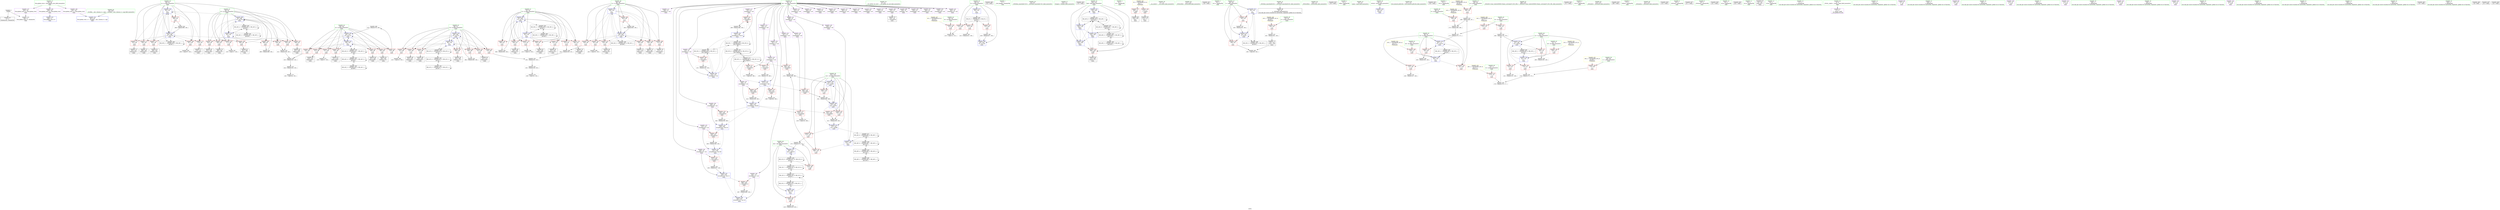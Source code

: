 digraph "SVFG" {
	label="SVFG";

	Node0x555ad63525c0 [shape=record,color=grey,label="{NodeID: 0\nNullPtr}"];
	Node0x555ad63525c0 -> Node0x555ad6384d30[style=solid];
	Node0x555ad63525c0 -> Node0x555ad63881f0[style=solid];
	Node0x555ad6398440 [shape=record,color=grey,label="{NodeID: 360\n379 = Binary(378, 194, )\n}"];
	Node0x555ad6398440 -> Node0x555ad6391bc0[style=solid];
	Node0x555ad6386860 [shape=record,color=red,label="{NodeID: 194\n333\<--96\n\<--i3\nmain\n}"];
	Node0x555ad6386860 -> Node0x555ad6386040[style=solid];
	Node0x555ad6383bd0 [shape=record,color=purple,label="{NodeID: 111\n184\<--78\narrayidx21\<--cnt\nmain\n}"];
	Node0x555ad6356810 [shape=record,color=green,label="{NodeID: 28\n31\<--32\n__cxx_global_var_init\<--__cxx_global_var_init_field_insensitive\n}"];
	Node0x555ad638e180 [shape=record,color=black,label="{NodeID: 388\nMR_34V_2 = PHI(MR_34V_4, MR_34V_1, )\npts\{89 \}\n}"];
	Node0x555ad638e180 -> Node0x555ad6390ab0[style=dashed];
	Node0x555ad6387f20 [shape=record,color=red,label="{NodeID: 222\n366\<--365\n\<--arrayidx115\nmain\n}"];
	Node0x555ad6387f20 -> Node0x555ad6396040[style=solid];
	Node0x555ad6389a60 [shape=record,color=red,label="{NodeID: 139\n122\<--58\n\<--nt\nmain\n}"];
	Node0x555ad6389a60 -> Node0x555ad6398a40[style=solid];
	Node0x555ad63845b0 [shape=record,color=green,label="{NodeID: 56\n102\<--103\ncur\<--cur_field_insensitive\nmain\n}"];
	Node0x555ad63845b0 -> Node0x555ad6387150[style=solid];
	Node0x555ad63845b0 -> Node0x555ad6387220[style=solid];
	Node0x555ad63845b0 -> Node0x555ad63872f0[style=solid];
	Node0x555ad63845b0 -> Node0x555ad63873c0[style=solid];
	Node0x555ad63845b0 -> Node0x555ad6391060[style=solid];
	Node0x555ad63845b0 -> Node0x555ad6391200[style=solid];
	Node0x555ad63845b0 -> Node0x555ad6391470[style=solid];
	Node0x555ad63845b0 -> Node0x555ad63916e0[style=solid];
	Node0x555ad63d7d60 [shape=record,color=black,label="{NodeID: 499\n134 = PHI()\n}"];
	Node0x555ad6395bc0 [shape=record,color=grey,label="{NodeID: 333\n155 = Binary(154, 156, )\n}"];
	Node0x555ad6395bc0 -> Node0x555ad6388630[style=solid];
	Node0x555ad6391540 [shape=record,color=blue,label="{NodeID: 250\n308\<--310\narrayidx83\<--dec84\nmain\n}"];
	Node0x555ad6391540 -> Node0x555ad6387b10[style=dashed];
	Node0x555ad6391540 -> Node0x555ad6387be0[style=dashed];
	Node0x555ad6391540 -> Node0x555ad6387cb0[style=dashed];
	Node0x555ad6391540 -> Node0x555ad63917b0[style=dashed];
	Node0x555ad638b120 [shape=record,color=red,label="{NodeID: 167\n342\<--88\n\<--i1\nmain\n}"];
	Node0x555ad638b120 -> Node0x555ad63861e0[style=solid];
	Node0x555ad6385d00 [shape=record,color=black,label="{NodeID: 84\n313\<--312\nidxprom85\<--\nmain\n}"];
	Node0x555ad63771b0 [shape=record,color=green,label="{NodeID: 1\n7\<--1\n__dso_handle\<--dummyObj\nGlob }"];
	Node0x555ad63985c0 [shape=record,color=grey,label="{NodeID: 361\n412 = Binary(411, 194, )\n}"];
	Node0x555ad6386930 [shape=record,color=red,label="{NodeID: 195\n360\<--96\n\<--i3\nmain\n}"];
	Node0x555ad6386930 -> Node0x555ad6386520[style=solid];
	Node0x555ad6383ca0 [shape=record,color=purple,label="{NodeID: 112\n187\<--78\narrayidx23\<--cnt\nmain\n}"];
	Node0x555ad6383ca0 -> Node0x555ad6387560[style=solid];
	Node0x555ad6383ca0 -> Node0x555ad6390840[style=solid];
	Node0x555ad6357f40 [shape=record,color=green,label="{NodeID: 29\n35\<--36\n_ZNSt8ios_base4InitC1Ev\<--_ZNSt8ios_base4InitC1Ev_field_insensitive\n}"];
	Node0x555ad638e270 [shape=record,color=black,label="{NodeID: 389\nMR_36V_2 = PHI(MR_36V_3, MR_36V_1, )\npts\{91 \}\n}"];
	Node0x555ad638e270 -> Node0x555ad6390b80[style=dashed];
	Node0x555ad638e270 -> Node0x555ad638e270[style=dashed];
	Node0x555ad6387ff0 [shape=record,color=blue,label="{NodeID: 223\n460\<--27\nllvm.global_ctors_0\<--\nGlob }"];
	Node0x555ad6389b30 [shape=record,color=red,label="{NodeID: 140\n121\<--60\n\<--it\nmain\n}"];
	Node0x555ad6389b30 -> Node0x555ad6398a40[style=solid];
	Node0x555ad6384680 [shape=record,color=green,label="{NodeID: 57\n110\<--111\nfreopen\<--freopen_field_insensitive\n}"];
	Node0x555ad63d7e30 [shape=record,color=black,label="{NodeID: 500\n125 = PHI()\n}"];
	Node0x555ad6395d40 [shape=record,color=grey,label="{NodeID: 334\n310 = Binary(309, 280, )\n}"];
	Node0x555ad6395d40 -> Node0x555ad6391540[style=solid];
	Node0x555ad6391610 [shape=record,color=blue,label="{NodeID: 251\n100\<--260\nbad\<--\nmain\n}"];
	Node0x555ad6391610 -> Node0x555ad6387080[style=dashed];
	Node0x555ad6391610 -> Node0x555ad63b2880[style=dashed];
	Node0x555ad638b1f0 [shape=record,color=red,label="{NodeID: 168\n403\<--88\n\<--i1\nmain\n}"];
	Node0x555ad638b1f0 -> Node0x555ad63982c0[style=solid];
	Node0x555ad6385dd0 [shape=record,color=black,label="{NodeID: 85\n316\<--315\nidxprom87\<--\nmain\n}"];
	Node0x555ad6379900 [shape=record,color=green,label="{NodeID: 2\n8\<--1\n.str\<--dummyObj\nGlob }"];
	Node0x555ad63bdf90 [shape=record,color=yellow,style=double,label="{NodeID: 445\n2V_1 = ENCHI(MR_2V_0)\npts\{1 \}\nFun[main]}"];
	Node0x555ad63bdf90 -> Node0x555ad63898c0[style=dashed];
	Node0x555ad63bdf90 -> Node0x555ad6389990[style=dashed];
	Node0x555ad6398740 [shape=record,color=grey,label="{NodeID: 362\n257 = cmp(256, 198, )\n}"];
	Node0x555ad6386a00 [shape=record,color=red,label="{NodeID: 196\n383\<--96\n\<--i3\nmain\n}"];
	Node0x555ad6386a00 -> Node0x555ad6396940[style=solid];
	Node0x555ad6383d70 [shape=record,color=purple,label="{NodeID: 113\n252\<--78\narrayidx53\<--cnt\nmain\n}"];
	Node0x555ad6358010 [shape=record,color=green,label="{NodeID: 30\n41\<--42\n__cxa_atexit\<--__cxa_atexit_field_insensitive\n}"];
	Node0x555ad638e360 [shape=record,color=black,label="{NodeID: 390\nMR_38V_2 = PHI(MR_38V_3, MR_38V_1, )\npts\{93 \}\n}"];
	Node0x555ad638e360 -> Node0x555ad638e360[style=dashed];
	Node0x555ad638e360 -> Node0x555ad63b8780[style=dashed];
	Node0x555ad63880f0 [shape=record,color=blue,label="{NodeID: 224\n461\<--28\nllvm.global_ctors_1\<--_GLOBAL__sub_I_ilyaraz_0_1.cpp\nGlob }"];
	Node0x555ad6389c00 [shape=record,color=red,label="{NodeID: 141\n411\<--60\n\<--it\nmain\n}"];
	Node0x555ad6389c00 -> Node0x555ad63985c0[style=solid];
	Node0x555ad6384750 [shape=record,color=green,label="{NodeID: 58\n117\<--118\n_ZNSirsERi\<--_ZNSirsERi_field_insensitive\n}"];
	Node0x555ad63d7f60 [shape=record,color=black,label="{NodeID: 501\n128 = PHI()\n}"];
	Node0x555ad6395ec0 [shape=record,color=grey,label="{NodeID: 335\n358 = Binary(357, 156, )\n}"];
	Node0x555ad6395ec0 -> Node0x555ad6391950[style=solid];
	Node0x555ad63916e0 [shape=record,color=blue,label="{NodeID: 252\n102\<--331\ncur\<--mul96\nmain\n}"];
	Node0x555ad63916e0 -> Node0x555ad63873c0[style=dashed];
	Node0x555ad63916e0 -> Node0x555ad63b2d80[style=dashed];
	Node0x555ad638b2c0 [shape=record,color=red,label="{NodeID: 169\n207\<--90\n\<--j1\nmain\n}"];
	Node0x555ad638b2c0 -> Node0x555ad6398bc0[style=solid];
	Node0x555ad6385ea0 [shape=record,color=black,label="{NodeID: 86\n324\<--323\nidxprom92\<--\nmain\n}"];
	Node0x555ad63578f0 [shape=record,color=green,label="{NodeID: 3\n10\<--1\n.str.1\<--dummyObj\nGlob }"];
	Node0x555ad63988c0 [shape=record,color=grey,label="{NodeID: 363\n164 = cmp(160, 163, )\n}"];
	Node0x555ad6386ad0 [shape=record,color=red,label="{NodeID: 197\n227\<--98\n\<--j3\nmain\n}"];
	Node0x555ad6386ad0 -> Node0x555ad6399640[style=solid];
	Node0x555ad6383e40 [shape=record,color=purple,label="{NodeID: 114\n255\<--78\narrayidx55\<--cnt\nmain\n}"];
	Node0x555ad6383e40 -> Node0x555ad6387630[style=solid];
	Node0x555ad63580e0 [shape=record,color=green,label="{NodeID: 31\n40\<--46\n_ZNSt8ios_base4InitD1Ev\<--_ZNSt8ios_base4InitD1Ev_field_insensitive\n}"];
	Node0x555ad63580e0 -> Node0x555ad6384e30[style=solid];
	Node0x555ad638e450 [shape=record,color=black,label="{NodeID: 391\nMR_40V_2 = PHI(MR_40V_3, MR_40V_1, )\npts\{95 \}\n}"];
	Node0x555ad638e450 -> Node0x555ad638e450[style=dashed];
	Node0x555ad638e450 -> Node0x555ad63b8c80[style=dashed];
	Node0x555ad63881f0 [shape=record,color=blue, style = dotted,label="{NodeID: 225\n462\<--3\nllvm.global_ctors_2\<--dummyVal\nGlob }"];
	Node0x555ad6389cd0 [shape=record,color=red,label="{NodeID: 142\n427\<--60\n\<--it\nmain\n}"];
	Node0x555ad6389cd0 -> Node0x555ad6397540[style=solid];
	Node0x555ad6384820 [shape=record,color=green,label="{NodeID: 59\n126\<--127\n_ZNSirsERx\<--_ZNSirsERx_field_insensitive\n}"];
	Node0x555ad63d8060 [shape=record,color=black,label="{NodeID: 502\n129 = PHI()\n}"];
	Node0x555ad6396040 [shape=record,color=grey,label="{NodeID: 336\n367 = Binary(366, 156, )\n}"];
	Node0x555ad6396040 -> Node0x555ad6391a20[style=solid];
	Node0x555ad63917b0 [shape=record,color=blue,label="{NodeID: 253\n338\<--340\narrayidx100\<--dec101\nmain\n}"];
	Node0x555ad63917b0 -> Node0x555ad6387d80[style=dashed];
	Node0x555ad63917b0 -> Node0x555ad6391880[style=dashed];
	Node0x555ad638b390 [shape=record,color=red,label="{NodeID: 170\n239\<--90\n\<--j1\nmain\n}"];
	Node0x555ad638b390 -> Node0x555ad6397cc0[style=solid];
	Node0x555ad6385f70 [shape=record,color=black,label="{NodeID: 87\n327\<--326\nidxprom94\<--\nmain\n}"];
	Node0x555ad63524a0 [shape=record,color=green,label="{NodeID: 4\n12\<--1\nstdin\<--dummyObj\nGlob }"];
	Node0x555ad63beb90 [shape=record,color=yellow,style=double,label="{NodeID: 447\n6V_1 = ENCHI(MR_6V_0)\npts\{59 \}\nFun[main]}"];
	Node0x555ad63beb90 -> Node0x555ad6389a60[style=dashed];
	Node0x555ad6398a40 [shape=record,color=grey,label="{NodeID: 364\n123 = cmp(121, 122, )\n}"];
	Node0x555ad6386ba0 [shape=record,color=red,label="{NodeID: 198\n242\<--98\n\<--j3\nmain\n}"];
	Node0x555ad6386ba0 -> Node0x555ad6398140[style=solid];
	Node0x555ad63886e0 [shape=record,color=purple,label="{NodeID: 115\n264\<--78\narrayidx60\<--cnt\nmain\n}"];
	Node0x555ad63581b0 [shape=record,color=green,label="{NodeID: 32\n53\<--54\nmain\<--main_field_insensitive\n}"];
	Node0x555ad63aceb0 [shape=record,color=black,label="{NodeID: 392\nMR_42V_2 = PHI(MR_42V_3, MR_42V_1, )\npts\{97 \}\n}"];
	Node0x555ad63aceb0 -> Node0x555ad63aceb0[style=dashed];
	Node0x555ad63aceb0 -> Node0x555ad63b9180[style=dashed];
	Node0x555ad63882f0 [shape=record,color=blue,label="{NodeID: 226\n56\<--105\nretval\<--\nmain\n}"];
	Node0x555ad6389da0 [shape=record,color=red,label="{NodeID: 143\n161\<--62\n\<--n\nmain\n}"];
	Node0x555ad6389da0 -> Node0x555ad63961c0[style=solid];
	Node0x555ad63848f0 [shape=record,color=green,label="{NodeID: 60\n141\<--142\nllvm.memset.p0i8.i64\<--llvm.memset.p0i8.i64_field_insensitive\n}"];
	Node0x555ad63d8160 [shape=record,color=black,label="{NodeID: 503\n130 = PHI()\n}"];
	Node0x555ad63961c0 [shape=record,color=grey,label="{NodeID: 337\n162 = Binary(161, 156, )\n}"];
	Node0x555ad63961c0 -> Node0x555ad6385270[style=solid];
	Node0x555ad6391880 [shape=record,color=blue,label="{NodeID: 254\n347\<--349\narrayidx105\<--inc106\nmain\n}"];
	Node0x555ad6391880 -> Node0x555ad6387e50[style=dashed];
	Node0x555ad6391880 -> Node0x555ad6391950[style=dashed];
	Node0x555ad638b460 [shape=record,color=red,label="{NodeID: 171\n253\<--90\n\<--j1\nmain\n}"];
	Node0x555ad638b460 -> Node0x555ad6385410[style=solid];
	Node0x555ad6386040 [shape=record,color=black,label="{NodeID: 88\n334\<--333\nidxprom97\<--\nmain\n}"];
	Node0x555ad63561b0 [shape=record,color=green,label="{NodeID: 5\n13\<--1\n.str.2\<--dummyObj\nGlob }"];
	Node0x555ad6398bc0 [shape=record,color=grey,label="{NodeID: 365\n208 = cmp(207, 203, )\n}"];
	Node0x555ad6386c70 [shape=record,color=red,label="{NodeID: 199\n315\<--98\n\<--j3\nmain\n}"];
	Node0x555ad6386c70 -> Node0x555ad6385dd0[style=solid];
	Node0x555ad63887b0 [shape=record,color=purple,label="{NodeID: 116\n267\<--78\narrayidx62\<--cnt\nmain\n}"];
	Node0x555ad63887b0 -> Node0x555ad6387700[style=solid];
	Node0x555ad6358280 [shape=record,color=green,label="{NodeID: 33\n56\<--57\nretval\<--retval_field_insensitive\nmain\n}"];
	Node0x555ad6358280 -> Node0x555ad63882f0[style=solid];
	Node0x555ad63ad380 [shape=record,color=black,label="{NodeID: 393\nMR_44V_2 = PHI(MR_44V_3, MR_44V_1, )\npts\{99 \}\n}"];
	Node0x555ad63ad380 -> Node0x555ad63ad380[style=dashed];
	Node0x555ad63ad380 -> Node0x555ad638c980[style=dashed];
	Node0x555ad63883c0 [shape=record,color=blue,label="{NodeID: 227\n60\<--105\nit\<--\nmain\n}"];
	Node0x555ad63883c0 -> Node0x555ad63a7d70[style=dashed];
	Node0x555ad6389e70 [shape=record,color=red,label="{NodeID: 144\n166\<--64\n\<--a\nmain\n}"];
	Node0x555ad6389e70 -> Node0x555ad6394cc0[style=solid];
	Node0x555ad63849c0 [shape=record,color=green,label="{NodeID: 61\n409\<--410\n_ZStlsISt11char_traitsIcEERSt13basic_ostreamIcT_ES5_PKc\<--_ZStlsISt11char_traitsIcEERSt13basic_ostreamIcT_ES5_PKc_field_insensitive\n}"];
	Node0x555ad63d8260 [shape=record,color=black,label="{NodeID: 504\n131 = PHI()\n}"];
	Node0x555ad6396340 [shape=record,color=grey,label="{NodeID: 338\n189 = Binary(188, 156, )\n}"];
	Node0x555ad6396340 -> Node0x555ad6390840[style=solid];
	Node0x555ad6391950 [shape=record,color=blue,label="{NodeID: 255\n356\<--358\narrayidx110\<--inc111\nmain\n}"];
	Node0x555ad6391950 -> Node0x555ad6387f20[style=dashed];
	Node0x555ad6391950 -> Node0x555ad6391a20[style=dashed];
	Node0x555ad638b530 [shape=record,color=red,label="{NodeID: 172\n265\<--90\n\<--j1\nmain\n}"];
	Node0x555ad638b530 -> Node0x555ad63855b0[style=solid];
	Node0x555ad6386110 [shape=record,color=black,label="{NodeID: 89\n337\<--336\nidxprom99\<--\nmain\n}"];
	Node0x555ad6356240 [shape=record,color=green,label="{NodeID: 6\n15\<--1\n.str.3\<--dummyObj\nGlob }"];
	Node0x555ad63bed50 [shape=record,color=yellow,style=double,label="{NodeID: 449\n10V_1 = ENCHI(MR_10V_0)\npts\{63 \}\nFun[main]}"];
	Node0x555ad63bed50 -> Node0x555ad6389da0[style=dashed];
	Node0x555ad6398d40 [shape=record,color=grey,label="{NodeID: 366\n213 = cmp(212, 203, )\n}"];
	Node0x555ad6386d40 [shape=record,color=red,label="{NodeID: 200\n326\<--98\n\<--j3\nmain\n}"];
	Node0x555ad6386d40 -> Node0x555ad6385f70[style=solid];
	Node0x555ad6388880 [shape=record,color=purple,label="{NodeID: 117\n274\<--78\narrayidx65\<--cnt\nmain\n}"];
	Node0x555ad6358350 [shape=record,color=green,label="{NodeID: 34\n58\<--59\nnt\<--nt_field_insensitive\nmain\n}"];
	Node0x555ad6358350 -> Node0x555ad6389a60[style=solid];
	Node0x555ad63ad880 [shape=record,color=black,label="{NodeID: 394\nMR_46V_2 = PHI(MR_46V_3, MR_46V_1, )\npts\{101 \}\n}"];
	Node0x555ad63ad880 -> Node0x555ad63ad880[style=dashed];
	Node0x555ad63ad880 -> Node0x555ad638ce80[style=dashed];
	Node0x555ad6388490 [shape=record,color=blue,label="{NodeID: 228\n80\<--143\ncx\<--\nmain\n}"];
	Node0x555ad6388490 -> Node0x555ad638a4f0[style=dashed];
	Node0x555ad6388490 -> Node0x555ad638a5c0[style=dashed];
	Node0x555ad6388490 -> Node0x555ad63906a0[style=dashed];
	Node0x555ad6388490 -> Node0x555ad638d190[style=dashed];
	Node0x555ad6389f40 [shape=record,color=red,label="{NodeID: 145\n169\<--66\n\<--b\nmain\n}"];
	Node0x555ad6389f40 -> Node0x555ad6394fc0[style=solid];
	Node0x555ad6384a90 [shape=record,color=green,label="{NodeID: 62\n414\<--415\n_ZNSolsEi\<--_ZNSolsEi_field_insensitive\n}"];
	Node0x555ad63d83f0 [shape=record,color=black,label="{NodeID: 505\n408 = PHI()\n}"];
	Node0x555ad63964c0 [shape=record,color=grey,label="{NodeID: 339\n186 = Binary(185, 149, )\n}"];
	Node0x555ad6391a20 [shape=record,color=blue,label="{NodeID: 256\n365\<--367\narrayidx115\<--inc116\nmain\n}"];
	Node0x555ad6391a20 -> Node0x555ad63b3280[style=dashed];
	Node0x555ad638b600 [shape=record,color=red,label="{NodeID: 173\n275\<--90\n\<--j1\nmain\n}"];
	Node0x555ad638b600 -> Node0x555ad6385750[style=solid];
	Node0x555ad63861e0 [shape=record,color=black,label="{NodeID: 90\n343\<--342\nidxprom102\<--\nmain\n}"];
	Node0x555ad6357730 [shape=record,color=green,label="{NodeID: 7\n17\<--1\nstdout\<--dummyObj\nGlob }"];
	Node0x555ad63bee30 [shape=record,color=yellow,style=double,label="{NodeID: 450\n12V_1 = ENCHI(MR_12V_0)\npts\{65 \}\nFun[main]}"];
	Node0x555ad63bee30 -> Node0x555ad6389e70[style=dashed];
	Node0x555ad6398ec0 [shape=record,color=grey,label="{NodeID: 367\n218 = cmp(217, 203, )\n}"];
	Node0x555ad6386e10 [shape=record,color=red,label="{NodeID: 201\n336\<--98\n\<--j3\nmain\n}"];
	Node0x555ad6386e10 -> Node0x555ad6386110[style=solid];
	Node0x555ad6388950 [shape=record,color=purple,label="{NodeID: 118\n277\<--78\narrayidx67\<--cnt\nmain\n}"];
	Node0x555ad6388950 -> Node0x555ad63877d0[style=solid];
	Node0x555ad6388950 -> Node0x555ad63912d0[style=solid];
	Node0x555ad6358420 [shape=record,color=green,label="{NodeID: 35\n60\<--61\nit\<--it_field_insensitive\nmain\n}"];
	Node0x555ad6358420 -> Node0x555ad6389b30[style=solid];
	Node0x555ad6358420 -> Node0x555ad6389c00[style=solid];
	Node0x555ad6358420 -> Node0x555ad6389cd0[style=solid];
	Node0x555ad6358420 -> Node0x555ad63883c0[style=solid];
	Node0x555ad6358420 -> Node0x555ad63920a0[style=solid];
	Node0x555ad63add80 [shape=record,color=black,label="{NodeID: 395\nMR_48V_2 = PHI(MR_48V_3, MR_48V_1, )\npts\{103 \}\n}"];
	Node0x555ad63add80 -> Node0x555ad63add80[style=dashed];
	Node0x555ad63add80 -> Node0x555ad638cf70[style=dashed];
	Node0x555ad6388560 [shape=record,color=blue,label="{NodeID: 229\n82\<--145\ncy\<--\nmain\n}"];
	Node0x555ad6388560 -> Node0x555ad638a760[style=dashed];
	Node0x555ad6388560 -> Node0x555ad638a830[style=dashed];
	Node0x555ad6388560 -> Node0x555ad6390770[style=dashed];
	Node0x555ad6388560 -> Node0x555ad638d280[style=dashed];
	Node0x555ad638a010 [shape=record,color=red,label="{NodeID: 146\n174\<--68\n\<--c\nmain\n}"];
	Node0x555ad638a010 -> Node0x555ad6395440[style=solid];
	Node0x555ad6384b60 [shape=record,color=green,label="{NodeID: 63\n422\<--423\n_ZNSolsEx\<--_ZNSolsEx_field_insensitive\n}"];
	Node0x555ad63d84c0 [shape=record,color=black,label="{NodeID: 506\n413 = PHI()\n}"];
	Node0x555ad6396640 [shape=record,color=grey,label="{NodeID: 340\n183 = Binary(182, 149, )\n}"];
	Node0x555ad6391af0 [shape=record,color=blue,label="{NodeID: 257\n86\<--375\nans\<--add120\nmain\n}"];
	Node0x555ad6391af0 -> Node0x555ad63b1e80[style=dashed];
	Node0x555ad638b6d0 [shape=record,color=red,label="{NodeID: 174\n345\<--90\n\<--j1\nmain\n}"];
	Node0x555ad638b6d0 -> Node0x555ad63862b0[style=solid];
	Node0x555ad63862b0 [shape=record,color=black,label="{NodeID: 91\n346\<--345\nidxprom104\<--\nmain\n}"];
	Node0x555ad63577c0 [shape=record,color=green,label="{NodeID: 8\n18\<--1\n_ZSt3cin\<--dummyObj\nGlob }"];
	Node0x555ad63bef10 [shape=record,color=yellow,style=double,label="{NodeID: 451\n14V_1 = ENCHI(MR_14V_0)\npts\{67 \}\nFun[main]}"];
	Node0x555ad63bef10 -> Node0x555ad6389f40[style=dashed];
	Node0x555ad6399040 [shape=record,color=grey,label="{NodeID: 368\n223 = cmp(222, 203, )\n}"];
	Node0x555ad6386ee0 [shape=record,color=red,label="{NodeID: 202\n363\<--98\n\<--j3\nmain\n}"];
	Node0x555ad6386ee0 -> Node0x555ad63865f0[style=solid];
	Node0x555ad6388a20 [shape=record,color=purple,label="{NodeID: 119\n284\<--78\narrayidx69\<--cnt\nmain\n}"];
	Node0x555ad63584f0 [shape=record,color=green,label="{NodeID: 36\n62\<--63\nn\<--n_field_insensitive\nmain\n}"];
	Node0x555ad63584f0 -> Node0x555ad6389da0[style=solid];
	Node0x555ad63ae280 [shape=record,color=black,label="{NodeID: 396\nMR_50V_2 = PHI(MR_50V_6, MR_50V_1, )\npts\{790000 \}\n}"];
	Node0x555ad63ae280 -> Node0x555ad6387490[style=dashed];
	Node0x555ad63ae280 -> Node0x555ad6388630[style=dashed];
	Node0x555ad6388630 [shape=record,color=blue,label="{NodeID: 230\n153\<--155\narrayidx12\<--inc\nmain\n}"];
	Node0x555ad6388630 -> Node0x555ad6387560[style=dashed];
	Node0x555ad6388630 -> Node0x555ad6390840[style=dashed];
	Node0x555ad6388630 -> Node0x555ad63ae280[style=dashed];
	Node0x555ad6388630 -> Node0x555ad638d060[style=dashed];
	Node0x555ad638a0e0 [shape=record,color=red,label="{NodeID: 147\n177\<--70\n\<--d\nmain\n}"];
	Node0x555ad638a0e0 -> Node0x555ad63955c0[style=solid];
	Node0x555ad6384c30 [shape=record,color=green,label="{NodeID: 64\n28\<--456\n_GLOBAL__sub_I_ilyaraz_0_1.cpp\<--_GLOBAL__sub_I_ilyaraz_0_1.cpp_field_insensitive\n}"];
	Node0x555ad6384c30 -> Node0x555ad63880f0[style=solid];
	Node0x555ad63d8590 [shape=record,color=black,label="{NodeID: 507\n417 = PHI()\n}"];
	Node0x555ad63967c0 [shape=record,color=grey,label="{NodeID: 341\n180 = Binary(178, 179, )\n}"];
	Node0x555ad63967c0 -> Node0x555ad6390770[style=solid];
	Node0x555ad6391bc0 [shape=record,color=blue,label="{NodeID: 258\n98\<--379\nj3\<--inc122\nmain\n}"];
	Node0x555ad6391bc0 -> Node0x555ad6386ad0[style=dashed];
	Node0x555ad6391bc0 -> Node0x555ad6386ba0[style=dashed];
	Node0x555ad6391bc0 -> Node0x555ad6386c70[style=dashed];
	Node0x555ad6391bc0 -> Node0x555ad6386d40[style=dashed];
	Node0x555ad6391bc0 -> Node0x555ad6386e10[style=dashed];
	Node0x555ad6391bc0 -> Node0x555ad6386ee0[style=dashed];
	Node0x555ad6391bc0 -> Node0x555ad6386fb0[style=dashed];
	Node0x555ad6391bc0 -> Node0x555ad6390ec0[style=dashed];
	Node0x555ad6391bc0 -> Node0x555ad6391bc0[style=dashed];
	Node0x555ad6391bc0 -> Node0x555ad63a6470[style=dashed];
	Node0x555ad638b7a0 [shape=record,color=red,label="{NodeID: 175\n398\<--90\n\<--j1\nmain\n}"];
	Node0x555ad638b7a0 -> Node0x555ad6396c40[style=solid];
	Node0x555ad6386380 [shape=record,color=black,label="{NodeID: 92\n352\<--351\nidxprom107\<--\nmain\n}"];
	Node0x555ad6355f70 [shape=record,color=green,label="{NodeID: 9\n19\<--1\n_ZSt4cout\<--dummyObj\nGlob }"];
	Node0x555ad63beff0 [shape=record,color=yellow,style=double,label="{NodeID: 452\n16V_1 = ENCHI(MR_16V_0)\npts\{69 \}\nFun[main]}"];
	Node0x555ad63beff0 -> Node0x555ad638a010[style=dashed];
	Node0x555ad63991c0 [shape=record,color=grey,label="{NodeID: 369\n202 = cmp(201, 203, )\n}"];
	Node0x555ad6386fb0 [shape=record,color=red,label="{NodeID: 203\n378\<--98\n\<--j3\nmain\n}"];
	Node0x555ad6386fb0 -> Node0x555ad6398440[style=solid];
	Node0x555ad6388af0 [shape=record,color=purple,label="{NodeID: 120\n287\<--78\narrayidx71\<--cnt\nmain\n}"];
	Node0x555ad6388af0 -> Node0x555ad63878a0[style=solid];
	Node0x555ad63585c0 [shape=record,color=green,label="{NodeID: 37\n64\<--65\na\<--a_field_insensitive\nmain\n}"];
	Node0x555ad63585c0 -> Node0x555ad6389e70[style=solid];
	Node0x555ad63905d0 [shape=record,color=blue,label="{NodeID: 231\n84\<--105\ni\<--\nmain\n}"];
	Node0x555ad63905d0 -> Node0x555ad638a9d0[style=dashed];
	Node0x555ad63905d0 -> Node0x555ad638aaa0[style=dashed];
	Node0x555ad63905d0 -> Node0x555ad6390910[style=dashed];
	Node0x555ad63905d0 -> Node0x555ad638d780[style=dashed];
	Node0x555ad638a1b0 [shape=record,color=red,label="{NodeID: 148\n143\<--72\n\<--x0\nmain\n}"];
	Node0x555ad638a1b0 -> Node0x555ad6388490[style=solid];
	Node0x555ad6384d30 [shape=record,color=black,label="{NodeID: 65\n2\<--3\ndummyVal\<--dummyVal\n}"];
	Node0x555ad63d8690 [shape=record,color=black,label="{NodeID: 508\n421 = PHI()\n}"];
	Node0x555ad6396940 [shape=record,color=grey,label="{NodeID: 342\n384 = Binary(383, 194, )\n}"];
	Node0x555ad6396940 -> Node0x555ad6391c90[style=solid];
	Node0x555ad6391c90 [shape=record,color=blue,label="{NodeID: 259\n96\<--384\ni3\<--inc125\nmain\n}"];
	Node0x555ad6391c90 -> Node0x555ad638c3d0[style=dashed];
	Node0x555ad6391c90 -> Node0x555ad638c4a0[style=dashed];
	Node0x555ad6391c90 -> Node0x555ad63866c0[style=dashed];
	Node0x555ad6391c90 -> Node0x555ad6386790[style=dashed];
	Node0x555ad6391c90 -> Node0x555ad6386860[style=dashed];
	Node0x555ad6391c90 -> Node0x555ad6386930[style=dashed];
	Node0x555ad6391c90 -> Node0x555ad6386a00[style=dashed];
	Node0x555ad6391c90 -> Node0x555ad6390df0[style=dashed];
	Node0x555ad6391c90 -> Node0x555ad6391c90[style=dashed];
	Node0x555ad6391c90 -> Node0x555ad63bc690[style=dashed];
	Node0x555ad638b870 [shape=record,color=red,label="{NodeID: 176\n212\<--92\n\<--i2\nmain\n}"];
	Node0x555ad638b870 -> Node0x555ad6398d40[style=solid];
	Node0x555ad6386450 [shape=record,color=black,label="{NodeID: 93\n355\<--354\nidxprom109\<--\nmain\n}"];
	Node0x555ad6356000 [shape=record,color=green,label="{NodeID: 10\n20\<--1\n.str.4\<--dummyObj\nGlob }"];
	Node0x555ad63bf0d0 [shape=record,color=yellow,style=double,label="{NodeID: 453\n18V_1 = ENCHI(MR_18V_0)\npts\{71 \}\nFun[main]}"];
	Node0x555ad63bf0d0 -> Node0x555ad638a0e0[style=dashed];
	Node0x555ad6399340 [shape=record,color=grey,label="{NodeID: 370\n236 = cmp(235, 105, )\n}"];
	Node0x555ad6387080 [shape=record,color=red,label="{NodeID: 204\n369\<--100\n\<--bad\nmain\n}"];
	Node0x555ad6387080 -> Node0x555ad6382f10[style=solid];
	Node0x555ad6388bc0 [shape=record,color=purple,label="{NodeID: 121\n295\<--78\narrayidx76\<--cnt\nmain\n}"];
	Node0x555ad6358690 [shape=record,color=green,label="{NodeID: 38\n66\<--67\nb\<--b_field_insensitive\nmain\n}"];
	Node0x555ad6358690 -> Node0x555ad6389f40[style=solid];
	Node0x555ad63906a0 [shape=record,color=blue,label="{NodeID: 232\n80\<--172\ncx\<--rem16\nmain\n}"];
	Node0x555ad63906a0 -> Node0x555ad638a5c0[style=dashed];
	Node0x555ad63906a0 -> Node0x555ad638a690[style=dashed];
	Node0x555ad63906a0 -> Node0x555ad63906a0[style=dashed];
	Node0x555ad63906a0 -> Node0x555ad638d190[style=dashed];
	Node0x555ad638a280 [shape=record,color=red,label="{NodeID: 149\n145\<--74\n\<--y0\nmain\n}"];
	Node0x555ad638a280 -> Node0x555ad6388560[style=solid];
	Node0x555ad6384e30 [shape=record,color=black,label="{NodeID: 66\n39\<--40\n\<--_ZNSt8ios_base4InitD1Ev\nCan only get source location for instruction, argument, global var or function.}"];
	Node0x555ad63d8790 [shape=record,color=black,label="{NodeID: 509\n425 = PHI()\n}"];
	Node0x555ad6396ac0 [shape=record,color=grey,label="{NodeID: 343\n331 = Binary(330, 329, )\n}"];
	Node0x555ad6396ac0 -> Node0x555ad63916e0[style=solid];
	Node0x555ad6391d60 [shape=record,color=blue,label="{NodeID: 260\n94\<--389\nj2\<--inc128\nmain\n}"];
	Node0x555ad6391d60 -> Node0x555ad638be20[style=dashed];
	Node0x555ad6391d60 -> Node0x555ad638bef0[style=dashed];
	Node0x555ad6391d60 -> Node0x555ad638bfc0[style=dashed];
	Node0x555ad6391d60 -> Node0x555ad638c090[style=dashed];
	Node0x555ad6391d60 -> Node0x555ad638c160[style=dashed];
	Node0x555ad6391d60 -> Node0x555ad638c230[style=dashed];
	Node0x555ad6391d60 -> Node0x555ad638c300[style=dashed];
	Node0x555ad6391d60 -> Node0x555ad6390d20[style=dashed];
	Node0x555ad6391d60 -> Node0x555ad6391d60[style=dashed];
	Node0x555ad6391d60 -> Node0x555ad63b8c80[style=dashed];
	Node0x555ad638b940 [shape=record,color=red,label="{NodeID: 177\n231\<--92\n\<--i2\nmain\n}"];
	Node0x555ad638b940 -> Node0x555ad6397240[style=solid];
	Node0x555ad6386520 [shape=record,color=black,label="{NodeID: 94\n361\<--360\nidxprom112\<--\nmain\n}"];
	Node0x555ad63579b0 [shape=record,color=green,label="{NodeID: 11\n22\<--1\n.str.5\<--dummyObj\nGlob }"];
	Node0x555ad63bf1b0 [shape=record,color=yellow,style=double,label="{NodeID: 454\n20V_1 = ENCHI(MR_20V_0)\npts\{73 \}\nFun[main]}"];
	Node0x555ad63bf1b0 -> Node0x555ad638a1b0[style=dashed];
	Node0x555ad63994c0 [shape=record,color=grey,label="{NodeID: 371\n245 = cmp(244, 105, )\n}"];
	Node0x555ad6387150 [shape=record,color=red,label="{NodeID: 205\n269\<--102\n\<--cur\nmain\n}"];
	Node0x555ad6387150 -> Node0x555ad6394e40[style=solid];
	Node0x555ad6388c90 [shape=record,color=purple,label="{NodeID: 122\n298\<--78\narrayidx78\<--cnt\nmain\n}"];
	Node0x555ad6388c90 -> Node0x555ad6387970[style=solid];
	Node0x555ad6358760 [shape=record,color=green,label="{NodeID: 39\n68\<--69\nc\<--c_field_insensitive\nmain\n}"];
	Node0x555ad6358760 -> Node0x555ad638a010[style=solid];
	Node0x555ad6390770 [shape=record,color=blue,label="{NodeID: 233\n82\<--180\ncy\<--rem19\nmain\n}"];
	Node0x555ad6390770 -> Node0x555ad638a830[style=dashed];
	Node0x555ad6390770 -> Node0x555ad638a900[style=dashed];
	Node0x555ad6390770 -> Node0x555ad6390770[style=dashed];
	Node0x555ad6390770 -> Node0x555ad638d280[style=dashed];
	Node0x555ad638a350 [shape=record,color=red,label="{NodeID: 150\n171\<--76\n\<--m\nmain\n}"];
	Node0x555ad638a350 -> Node0x555ad63952c0[style=solid];
	Node0x555ad6384f30 [shape=record,color=black,label="{NodeID: 67\n55\<--105\nmain_ret\<--\nmain\n}"];
	Node0x555ad63b7d80 [shape=record,color=black,label="{NodeID: 427\nMR_32V_5 = PHI(MR_32V_6, MR_32V_4, )\npts\{87 \}\n}"];
	Node0x555ad63b7d80 -> Node0x555ad638ac40[style=dashed];
	Node0x555ad63b7d80 -> Node0x555ad63a5570[style=dashed];
	Node0x555ad63b7d80 -> Node0x555ad638dc80[style=dashed];
	Node0x555ad63b7d80 -> Node0x555ad63b7d80[style=dashed];
	Node0x555ad6396c40 [shape=record,color=grey,label="{NodeID: 344\n399 = Binary(398, 194, )\n}"];
	Node0x555ad6396c40 -> Node0x555ad6391f00[style=solid];
	Node0x555ad6391e30 [shape=record,color=blue,label="{NodeID: 261\n92\<--394\ni2\<--inc131\nmain\n}"];
	Node0x555ad6391e30 -> Node0x555ad638b870[style=dashed];
	Node0x555ad6391e30 -> Node0x555ad638b940[style=dashed];
	Node0x555ad6391e30 -> Node0x555ad638ba10[style=dashed];
	Node0x555ad6391e30 -> Node0x555ad638bae0[style=dashed];
	Node0x555ad6391e30 -> Node0x555ad638bbb0[style=dashed];
	Node0x555ad6391e30 -> Node0x555ad638bc80[style=dashed];
	Node0x555ad6391e30 -> Node0x555ad638bd50[style=dashed];
	Node0x555ad6391e30 -> Node0x555ad6391e30[style=dashed];
	Node0x555ad6391e30 -> Node0x555ad63b8780[style=dashed];
	Node0x555ad638ba10 [shape=record,color=red,label="{NodeID: 178\n282\<--92\n\<--i2\nmain\n}"];
	Node0x555ad638ba10 -> Node0x555ad6385820[style=solid];
	Node0x555ad63865f0 [shape=record,color=black,label="{NodeID: 95\n364\<--363\nidxprom114\<--\nmain\n}"];
	Node0x555ad6357a80 [shape=record,color=green,label="{NodeID: 12\n24\<--1\n.str.6\<--dummyObj\nGlob }"];
	Node0x555ad63bf290 [shape=record,color=yellow,style=double,label="{NodeID: 455\n22V_1 = ENCHI(MR_22V_0)\npts\{75 \}\nFun[main]}"];
	Node0x555ad63bf290 -> Node0x555ad638a280[style=dashed];
	Node0x555ad6399640 [shape=record,color=grey,label="{NodeID: 372\n228 = cmp(227, 203, )\n}"];
	Node0x555ad6387220 [shape=record,color=red,label="{NodeID: 206\n300\<--102\n\<--cur\nmain\n}"];
	Node0x555ad6387220 -> Node0x555ad6395740[style=solid];
	Node0x555ad6388d60 [shape=record,color=purple,label="{NodeID: 123\n305\<--78\narrayidx81\<--cnt\nmain\n}"];
	Node0x555ad6358830 [shape=record,color=green,label="{NodeID: 40\n70\<--71\nd\<--d_field_insensitive\nmain\n}"];
	Node0x555ad6358830 -> Node0x555ad638a0e0[style=solid];
	Node0x555ad6390840 [shape=record,color=blue,label="{NodeID: 234\n187\<--189\narrayidx23\<--inc24\nmain\n}"];
	Node0x555ad6390840 -> Node0x555ad6387560[style=dashed];
	Node0x555ad6390840 -> Node0x555ad6390840[style=dashed];
	Node0x555ad6390840 -> Node0x555ad63ae280[style=dashed];
	Node0x555ad6390840 -> Node0x555ad638d060[style=dashed];
	Node0x555ad638a420 [shape=record,color=red,label="{NodeID: 151\n179\<--76\n\<--m\nmain\n}"];
	Node0x555ad638a420 -> Node0x555ad63967c0[style=solid];
	Node0x555ad6385000 [shape=record,color=black,label="{NodeID: 68\n109\<--106\ncall\<--\nmain\n}"];
	Node0x555ad6396dc0 [shape=record,color=grey,label="{NodeID: 345\n389 = Binary(388, 194, )\n}"];
	Node0x555ad6396dc0 -> Node0x555ad6391d60[style=solid];
	Node0x555ad6391f00 [shape=record,color=blue,label="{NodeID: 262\n90\<--399\nj1\<--inc134\nmain\n}"];
	Node0x555ad6391f00 -> Node0x555ad638b2c0[style=dashed];
	Node0x555ad6391f00 -> Node0x555ad638b390[style=dashed];
	Node0x555ad6391f00 -> Node0x555ad638b460[style=dashed];
	Node0x555ad6391f00 -> Node0x555ad638b530[style=dashed];
	Node0x555ad6391f00 -> Node0x555ad638b600[style=dashed];
	Node0x555ad6391f00 -> Node0x555ad638b6d0[style=dashed];
	Node0x555ad6391f00 -> Node0x555ad638b7a0[style=dashed];
	Node0x555ad6391f00 -> Node0x555ad6390b80[style=dashed];
	Node0x555ad6391f00 -> Node0x555ad6391f00[style=dashed];
	Node0x555ad6391f00 -> Node0x555ad638e270[style=dashed];
	Node0x555ad638bae0 [shape=record,color=red,label="{NodeID: 179\n293\<--92\n\<--i2\nmain\n}"];
	Node0x555ad638bae0 -> Node0x555ad63859c0[style=solid];
	Node0x555ad6382f10 [shape=record,color=black,label="{NodeID: 96\n370\<--369\ntobool117\<--\nmain\n}"];
	Node0x555ad6356390 [shape=record,color=green,label="{NodeID: 13\n27\<--1\n\<--dummyObj\nCan only get source location for instruction, argument, global var or function.}"];
	Node0x555ad63bf370 [shape=record,color=yellow,style=double,label="{NodeID: 456\n24V_1 = ENCHI(MR_24V_0)\npts\{77 \}\nFun[main]}"];
	Node0x555ad63bf370 -> Node0x555ad638a350[style=dashed];
	Node0x555ad63bf370 -> Node0x555ad638a420[style=dashed];
	Node0x555ad63997c0 [shape=record,color=grey,label="{NodeID: 373\n319 = cmp(318, 198, )\n}"];
	Node0x555ad63872f0 [shape=record,color=red,label="{NodeID: 207\n330\<--102\n\<--cur\nmain\n}"];
	Node0x555ad63872f0 -> Node0x555ad6396ac0[style=solid];
	Node0x555ad6388e30 [shape=record,color=purple,label="{NodeID: 124\n308\<--78\narrayidx83\<--cnt\nmain\n}"];
	Node0x555ad6388e30 -> Node0x555ad6387a40[style=solid];
	Node0x555ad6388e30 -> Node0x555ad6391540[style=solid];
	Node0x555ad6358900 [shape=record,color=green,label="{NodeID: 41\n72\<--73\nx0\<--x0_field_insensitive\nmain\n}"];
	Node0x555ad6358900 -> Node0x555ad638a1b0[style=solid];
	Node0x555ad6390910 [shape=record,color=blue,label="{NodeID: 235\n84\<--193\ni\<--inc25\nmain\n}"];
	Node0x555ad6390910 -> Node0x555ad638a9d0[style=dashed];
	Node0x555ad6390910 -> Node0x555ad638aaa0[style=dashed];
	Node0x555ad6390910 -> Node0x555ad6390910[style=dashed];
	Node0x555ad6390910 -> Node0x555ad638d780[style=dashed];
	Node0x555ad638a4f0 [shape=record,color=red,label="{NodeID: 152\n147\<--80\n\<--cx\nmain\n}"];
	Node0x555ad638a4f0 -> Node0x555ad63958c0[style=solid];
	Node0x555ad63850d0 [shape=record,color=black,label="{NodeID: 69\n115\<--112\ncall1\<--\nmain\n}"];
	Node0x555ad63b8780 [shape=record,color=black,label="{NodeID: 429\nMR_38V_4 = PHI(MR_38V_6, MR_38V_3, )\npts\{93 \}\n}"];
	Node0x555ad63b8780 -> Node0x555ad6390c50[style=dashed];
	Node0x555ad63b8780 -> Node0x555ad638e360[style=dashed];
	Node0x555ad63b8780 -> Node0x555ad63b8780[style=dashed];
	Node0x555ad6396f40 [shape=record,color=grey,label="{NodeID: 346\n375 = Binary(374, 373, )\n}"];
	Node0x555ad6396f40 -> Node0x555ad6391af0[style=solid];
	Node0x555ad6391fd0 [shape=record,color=blue,label="{NodeID: 263\n88\<--404\ni1\<--inc137\nmain\n}"];
	Node0x555ad6391fd0 -> Node0x555ad638ad10[style=dashed];
	Node0x555ad6391fd0 -> Node0x555ad638ade0[style=dashed];
	Node0x555ad6391fd0 -> Node0x555ad638aeb0[style=dashed];
	Node0x555ad6391fd0 -> Node0x555ad638af80[style=dashed];
	Node0x555ad6391fd0 -> Node0x555ad638b050[style=dashed];
	Node0x555ad6391fd0 -> Node0x555ad638b120[style=dashed];
	Node0x555ad6391fd0 -> Node0x555ad638b1f0[style=dashed];
	Node0x555ad6391fd0 -> Node0x555ad6391fd0[style=dashed];
	Node0x555ad6391fd0 -> Node0x555ad638e180[style=dashed];
	Node0x555ad638bbb0 [shape=record,color=red,label="{NodeID: 180\n303\<--92\n\<--i2\nmain\n}"];
	Node0x555ad638bbb0 -> Node0x555ad6385b60[style=solid];
	Node0x555ad6382fe0 [shape=record,color=purple,label="{NodeID: 97\n37\<--4\n\<--_ZStL8__ioinit\n__cxx_global_var_init\n}"];
	Node0x555ad6356460 [shape=record,color=green,label="{NodeID: 14\n105\<--1\n\<--dummyObj\nCan only get source location for instruction, argument, global var or function.}"];
	Node0x555ad6399940 [shape=record,color=grey,label="{NodeID: 374\n289 = cmp(288, 198, )\n}"];
	Node0x555ad63873c0 [shape=record,color=red,label="{NodeID: 208\n373\<--102\n\<--cur\nmain\n}"];
	Node0x555ad63873c0 -> Node0x555ad6396f40[style=solid];
	Node0x555ad6388f00 [shape=record,color=purple,label="{NodeID: 125\n314\<--78\narrayidx86\<--cnt\nmain\n}"];
	Node0x555ad6382af0 [shape=record,color=green,label="{NodeID: 42\n74\<--75\ny0\<--y0_field_insensitive\nmain\n}"];
	Node0x555ad6382af0 -> Node0x555ad638a280[style=solid];
	Node0x555ad63909e0 [shape=record,color=blue,label="{NodeID: 236\n86\<--198\nans\<--\nmain\n}"];
	Node0x555ad63909e0 -> Node0x555ad638ac40[style=dashed];
	Node0x555ad63909e0 -> Node0x555ad638dc80[style=dashed];
	Node0x555ad63909e0 -> Node0x555ad63b7d80[style=dashed];
	Node0x555ad638a5c0 [shape=record,color=red,label="{NodeID: 153\n167\<--80\n\<--cx\nmain\n}"];
	Node0x555ad638a5c0 -> Node0x555ad6394cc0[style=solid];
	Node0x555ad63851a0 [shape=record,color=black,label="{NodeID: 70\n136\<--135\n\<--arraydecay\nmain\n}"];
	Node0x555ad63b8c80 [shape=record,color=black,label="{NodeID: 430\nMR_40V_4 = PHI(MR_40V_5, MR_40V_3, )\npts\{95 \}\n}"];
	Node0x555ad63b8c80 -> Node0x555ad6390d20[style=dashed];
	Node0x555ad63b8c80 -> Node0x555ad638e450[style=dashed];
	Node0x555ad63b8c80 -> Node0x555ad63b8c80[style=dashed];
	Node0x555ad63970c0 [shape=record,color=grey,label="{NodeID: 347\n193 = Binary(192, 194, )\n}"];
	Node0x555ad63970c0 -> Node0x555ad6390910[style=solid];
	Node0x555ad63920a0 [shape=record,color=blue,label="{NodeID: 264\n60\<--428\nit\<--inc146\nmain\n}"];
	Node0x555ad63920a0 -> Node0x555ad63a7d70[style=dashed];
	Node0x555ad638bc80 [shape=record,color=red,label="{NodeID: 181\n351\<--92\n\<--i2\nmain\n}"];
	Node0x555ad638bc80 -> Node0x555ad6386380[style=solid];
	Node0x555ad63830b0 [shape=record,color=purple,label="{NodeID: 98\n107\<--8\n\<--.str\nmain\n}"];
	Node0x555ad63574d0 [shape=record,color=green,label="{NodeID: 15\n138\<--1\n\<--dummyObj\nCan only get source location for instruction, argument, global var or function.}"];
	Node0x555ad63a5570 [shape=record,color=black,label="{NodeID: 375\nMR_32V_7 = PHI(MR_32V_8, MR_32V_6, )\npts\{87 \}\n}"];
	Node0x555ad63a5570 -> Node0x555ad63a5570[style=dashed];
	Node0x555ad63a5570 -> Node0x555ad63b1e80[style=dashed];
	Node0x555ad63a5570 -> Node0x555ad63b7d80[style=dashed];
	Node0x555ad6387490 [shape=record,color=red,label="{NodeID: 209\n154\<--153\n\<--arrayidx12\nmain\n}"];
	Node0x555ad6387490 -> Node0x555ad6395bc0[style=solid];
	Node0x555ad6388fd0 [shape=record,color=purple,label="{NodeID: 126\n317\<--78\narrayidx88\<--cnt\nmain\n}"];
	Node0x555ad6388fd0 -> Node0x555ad6387b10[style=solid];
	Node0x555ad6382b80 [shape=record,color=green,label="{NodeID: 43\n76\<--77\nm\<--m_field_insensitive\nmain\n}"];
	Node0x555ad6382b80 -> Node0x555ad638a350[style=solid];
	Node0x555ad6382b80 -> Node0x555ad638a420[style=solid];
	Node0x555ad6390ab0 [shape=record,color=blue,label="{NodeID: 237\n88\<--105\ni1\<--\nmain\n}"];
	Node0x555ad6390ab0 -> Node0x555ad638ad10[style=dashed];
	Node0x555ad6390ab0 -> Node0x555ad638ade0[style=dashed];
	Node0x555ad6390ab0 -> Node0x555ad638aeb0[style=dashed];
	Node0x555ad6390ab0 -> Node0x555ad638af80[style=dashed];
	Node0x555ad6390ab0 -> Node0x555ad638b050[style=dashed];
	Node0x555ad6390ab0 -> Node0x555ad638b120[style=dashed];
	Node0x555ad6390ab0 -> Node0x555ad638b1f0[style=dashed];
	Node0x555ad6390ab0 -> Node0x555ad6391fd0[style=dashed];
	Node0x555ad6390ab0 -> Node0x555ad638e180[style=dashed];
	Node0x555ad638a690 [shape=record,color=red,label="{NodeID: 154\n182\<--80\n\<--cx\nmain\n}"];
	Node0x555ad638a690 -> Node0x555ad6396640[style=solid];
	Node0x555ad6385270 [shape=record,color=black,label="{NodeID: 71\n163\<--162\nconv\<--sub\nmain\n}"];
	Node0x555ad6385270 -> Node0x555ad63988c0[style=solid];
	Node0x555ad63b9180 [shape=record,color=black,label="{NodeID: 431\nMR_42V_4 = PHI(MR_42V_5, MR_42V_3, )\npts\{97 \}\n}"];
	Node0x555ad63b9180 -> Node0x555ad63aceb0[style=dashed];
	Node0x555ad63b9180 -> Node0x555ad63b9180[style=dashed];
	Node0x555ad63b9180 -> Node0x555ad63bc690[style=dashed];
	Node0x555ad6397240 [shape=record,color=grey,label="{NodeID: 348\n232 = Binary(230, 231, )\n}"];
	Node0x555ad6397240 -> Node0x555ad63979c0[style=solid];
	Node0x555ad638bd50 [shape=record,color=red,label="{NodeID: 182\n393\<--92\n\<--i2\nmain\n}"];
	Node0x555ad638bd50 -> Node0x555ad63973c0[style=solid];
	Node0x555ad6383180 [shape=record,color=purple,label="{NodeID: 99\n108\<--10\n\<--.str.1\nmain\n}"];
	Node0x555ad63575a0 [shape=record,color=green,label="{NodeID: 16\n139\<--1\n\<--dummyObj\nCan only get source location for instruction, argument, global var or function.}"];
	Node0x555ad6387560 [shape=record,color=red,label="{NodeID: 210\n188\<--187\n\<--arrayidx23\nmain\n}"];
	Node0x555ad6387560 -> Node0x555ad6396340[style=solid];
	Node0x555ad63890a0 [shape=record,color=purple,label="{NodeID: 127\n325\<--78\narrayidx93\<--cnt\nmain\n}"];
	Node0x555ad6382c10 [shape=record,color=green,label="{NodeID: 44\n78\<--79\ncnt\<--cnt_field_insensitive\nmain\n}"];
	Node0x555ad6382c10 -> Node0x555ad6383960[style=solid];
	Node0x555ad6382c10 -> Node0x555ad6383a30[style=solid];
	Node0x555ad6382c10 -> Node0x555ad6383b00[style=solid];
	Node0x555ad6382c10 -> Node0x555ad6383bd0[style=solid];
	Node0x555ad6382c10 -> Node0x555ad6383ca0[style=solid];
	Node0x555ad6382c10 -> Node0x555ad6383d70[style=solid];
	Node0x555ad6382c10 -> Node0x555ad6383e40[style=solid];
	Node0x555ad6382c10 -> Node0x555ad63886e0[style=solid];
	Node0x555ad6382c10 -> Node0x555ad63887b0[style=solid];
	Node0x555ad6382c10 -> Node0x555ad6388880[style=solid];
	Node0x555ad6382c10 -> Node0x555ad6388950[style=solid];
	Node0x555ad6382c10 -> Node0x555ad6388a20[style=solid];
	Node0x555ad6382c10 -> Node0x555ad6388af0[style=solid];
	Node0x555ad6382c10 -> Node0x555ad6388bc0[style=solid];
	Node0x555ad6382c10 -> Node0x555ad6388c90[style=solid];
	Node0x555ad6382c10 -> Node0x555ad6388d60[style=solid];
	Node0x555ad6382c10 -> Node0x555ad6388e30[style=solid];
	Node0x555ad6382c10 -> Node0x555ad6388f00[style=solid];
	Node0x555ad6382c10 -> Node0x555ad6388fd0[style=solid];
	Node0x555ad6382c10 -> Node0x555ad63890a0[style=solid];
	Node0x555ad6382c10 -> Node0x555ad6389170[style=solid];
	Node0x555ad6382c10 -> Node0x555ad6389240[style=solid];
	Node0x555ad6382c10 -> Node0x555ad6389310[style=solid];
	Node0x555ad6382c10 -> Node0x555ad63893e0[style=solid];
	Node0x555ad6382c10 -> Node0x555ad63894b0[style=solid];
	Node0x555ad6382c10 -> Node0x555ad6389580[style=solid];
	Node0x555ad6382c10 -> Node0x555ad6389650[style=solid];
	Node0x555ad6382c10 -> Node0x555ad6389720[style=solid];
	Node0x555ad6382c10 -> Node0x555ad63897f0[style=solid];
	Node0x555ad6390b80 [shape=record,color=blue,label="{NodeID: 238\n90\<--105\nj1\<--\nmain\n}"];
	Node0x555ad6390b80 -> Node0x555ad638b2c0[style=dashed];
	Node0x555ad6390b80 -> Node0x555ad638b390[style=dashed];
	Node0x555ad6390b80 -> Node0x555ad638b460[style=dashed];
	Node0x555ad6390b80 -> Node0x555ad638b530[style=dashed];
	Node0x555ad6390b80 -> Node0x555ad638b600[style=dashed];
	Node0x555ad6390b80 -> Node0x555ad638b6d0[style=dashed];
	Node0x555ad6390b80 -> Node0x555ad638b7a0[style=dashed];
	Node0x555ad6390b80 -> Node0x555ad6390b80[style=dashed];
	Node0x555ad6390b80 -> Node0x555ad6391f00[style=dashed];
	Node0x555ad6390b80 -> Node0x555ad638e270[style=dashed];
	Node0x555ad638a760 [shape=record,color=red,label="{NodeID: 155\n151\<--82\n\<--cy\nmain\n}"];
	Node0x555ad638a760 -> Node0x555ad6395a40[style=solid];
	Node0x555ad6385340 [shape=record,color=black,label="{NodeID: 72\n251\<--250\nidxprom\<--\nmain\n}"];
	Node0x555ad638c980 [shape=record,color=black,label="{NodeID: 432\nMR_44V_4 = PHI(MR_44V_5, MR_44V_3, )\npts\{99 \}\n}"];
	Node0x555ad638c980 -> Node0x555ad63a6470[style=dashed];
	Node0x555ad638c980 -> Node0x555ad63ad380[style=dashed];
	Node0x555ad638c980 -> Node0x555ad638c980[style=dashed];
	Node0x555ad63973c0 [shape=record,color=grey,label="{NodeID: 349\n394 = Binary(393, 194, )\n}"];
	Node0x555ad63973c0 -> Node0x555ad6391e30[style=solid];
	Node0x555ad638be20 [shape=record,color=red,label="{NodeID: 183\n217\<--94\n\<--j2\nmain\n}"];
	Node0x555ad638be20 -> Node0x555ad6398ec0[style=solid];
	Node0x555ad6383250 [shape=record,color=purple,label="{NodeID: 100\n113\<--13\n\<--.str.2\nmain\n}"];
	Node0x555ad6357670 [shape=record,color=green,label="{NodeID: 17\n140\<--1\n\<--dummyObj\nCan only get source location for instruction, argument, global var or function.}"];
	Node0x555ad6387630 [shape=record,color=red,label="{NodeID: 211\n256\<--255\n\<--arrayidx55\nmain\n}"];
	Node0x555ad6387630 -> Node0x555ad6398740[style=solid];
	Node0x555ad6389170 [shape=record,color=purple,label="{NodeID: 128\n328\<--78\narrayidx95\<--cnt\nmain\n}"];
	Node0x555ad6389170 -> Node0x555ad6387be0[style=solid];
	Node0x555ad6382ca0 [shape=record,color=green,label="{NodeID: 45\n80\<--81\ncx\<--cx_field_insensitive\nmain\n}"];
	Node0x555ad6382ca0 -> Node0x555ad638a4f0[style=solid];
	Node0x555ad6382ca0 -> Node0x555ad638a5c0[style=solid];
	Node0x555ad6382ca0 -> Node0x555ad638a690[style=solid];
	Node0x555ad6382ca0 -> Node0x555ad6388490[style=solid];
	Node0x555ad6382ca0 -> Node0x555ad63906a0[style=solid];
	Node0x555ad6390c50 [shape=record,color=blue,label="{NodeID: 239\n92\<--105\ni2\<--\nmain\n}"];
	Node0x555ad6390c50 -> Node0x555ad638b870[style=dashed];
	Node0x555ad6390c50 -> Node0x555ad638b940[style=dashed];
	Node0x555ad6390c50 -> Node0x555ad638ba10[style=dashed];
	Node0x555ad6390c50 -> Node0x555ad638bae0[style=dashed];
	Node0x555ad6390c50 -> Node0x555ad638bbb0[style=dashed];
	Node0x555ad6390c50 -> Node0x555ad638bc80[style=dashed];
	Node0x555ad6390c50 -> Node0x555ad638bd50[style=dashed];
	Node0x555ad6390c50 -> Node0x555ad6391e30[style=dashed];
	Node0x555ad6390c50 -> Node0x555ad63b8780[style=dashed];
	Node0x555ad638a830 [shape=record,color=red,label="{NodeID: 156\n175\<--82\n\<--cy\nmain\n}"];
	Node0x555ad638a830 -> Node0x555ad6395440[style=solid];
	Node0x555ad6385410 [shape=record,color=black,label="{NodeID: 73\n254\<--253\nidxprom54\<--\nmain\n}"];
	Node0x555ad638ce80 [shape=record,color=black,label="{NodeID: 433\nMR_46V_4 = PHI(MR_46V_5, MR_46V_3, )\npts\{101 \}\n}"];
	Node0x555ad638ce80 -> Node0x555ad63a6970[style=dashed];
	Node0x555ad638ce80 -> Node0x555ad63ad880[style=dashed];
	Node0x555ad638ce80 -> Node0x555ad638ce80[style=dashed];
	Node0x555ad6397540 [shape=record,color=grey,label="{NodeID: 350\n428 = Binary(427, 194, )\n}"];
	Node0x555ad6397540 -> Node0x555ad63920a0[style=solid];
	Node0x555ad638bef0 [shape=record,color=red,label="{NodeID: 184\n240\<--94\n\<--j2\nmain\n}"];
	Node0x555ad638bef0 -> Node0x555ad6397cc0[style=solid];
	Node0x555ad6383320 [shape=record,color=purple,label="{NodeID: 101\n114\<--15\n\<--.str.3\nmain\n}"];
	Node0x555ad6357120 [shape=record,color=green,label="{NodeID: 18\n149\<--1\n\<--dummyObj\nCan only get source location for instruction, argument, global var or function.}"];
	Node0x555ad63a6470 [shape=record,color=black,label="{NodeID: 378\nMR_44V_6 = PHI(MR_44V_7, MR_44V_5, )\npts\{99 \}\n}"];
	Node0x555ad63a6470 -> Node0x555ad6390ec0[style=dashed];
	Node0x555ad63a6470 -> Node0x555ad63a6470[style=dashed];
	Node0x555ad63a6470 -> Node0x555ad638c980[style=dashed];
	Node0x555ad6387700 [shape=record,color=red,label="{NodeID: 212\n268\<--267\n\<--arrayidx62\nmain\n}"];
	Node0x555ad6387700 -> Node0x555ad6394e40[style=solid];
	Node0x555ad6389240 [shape=record,color=purple,label="{NodeID: 129\n335\<--78\narrayidx98\<--cnt\nmain\n}"];
	Node0x555ad6382d70 [shape=record,color=green,label="{NodeID: 46\n82\<--83\ncy\<--cy_field_insensitive\nmain\n}"];
	Node0x555ad6382d70 -> Node0x555ad638a760[style=solid];
	Node0x555ad6382d70 -> Node0x555ad638a830[style=solid];
	Node0x555ad6382d70 -> Node0x555ad638a900[style=solid];
	Node0x555ad6382d70 -> Node0x555ad6388560[style=solid];
	Node0x555ad6382d70 -> Node0x555ad6390770[style=solid];
	Node0x555ad6394cc0 [shape=record,color=grey,label="{NodeID: 323\n168 = Binary(166, 167, )\n}"];
	Node0x555ad6394cc0 -> Node0x555ad6394fc0[style=solid];
	Node0x555ad6390d20 [shape=record,color=blue,label="{NodeID: 240\n94\<--105\nj2\<--\nmain\n}"];
	Node0x555ad6390d20 -> Node0x555ad638be20[style=dashed];
	Node0x555ad6390d20 -> Node0x555ad638bef0[style=dashed];
	Node0x555ad6390d20 -> Node0x555ad638bfc0[style=dashed];
	Node0x555ad6390d20 -> Node0x555ad638c090[style=dashed];
	Node0x555ad6390d20 -> Node0x555ad638c160[style=dashed];
	Node0x555ad6390d20 -> Node0x555ad638c230[style=dashed];
	Node0x555ad6390d20 -> Node0x555ad638c300[style=dashed];
	Node0x555ad6390d20 -> Node0x555ad6390d20[style=dashed];
	Node0x555ad6390d20 -> Node0x555ad6391d60[style=dashed];
	Node0x555ad6390d20 -> Node0x555ad63b8c80[style=dashed];
	Node0x555ad638a900 [shape=record,color=red,label="{NodeID: 157\n185\<--82\n\<--cy\nmain\n}"];
	Node0x555ad638a900 -> Node0x555ad63964c0[style=solid];
	Node0x555ad63854e0 [shape=record,color=black,label="{NodeID: 74\n263\<--262\nidxprom59\<--\nmain\n}"];
	Node0x555ad638cf70 [shape=record,color=black,label="{NodeID: 434\nMR_48V_4 = PHI(MR_48V_5, MR_48V_3, )\npts\{103 \}\n}"];
	Node0x555ad638cf70 -> Node0x555ad63a6e70[style=dashed];
	Node0x555ad638cf70 -> Node0x555ad63add80[style=dashed];
	Node0x555ad638cf70 -> Node0x555ad638cf70[style=dashed];
	Node0x555ad63976c0 [shape=record,color=grey,label="{NodeID: 351\n340 = Binary(339, 280, )\n}"];
	Node0x555ad63976c0 -> Node0x555ad63917b0[style=solid];
	Node0x555ad638bfc0 [shape=record,color=red,label="{NodeID: 185\n285\<--94\n\<--j2\nmain\n}"];
	Node0x555ad638bfc0 -> Node0x555ad63858f0[style=solid];
	Node0x555ad63833f0 [shape=record,color=purple,label="{NodeID: 102\n407\<--20\n\<--.str.4\nmain\n}"];
	Node0x555ad63571f0 [shape=record,color=green,label="{NodeID: 19\n156\<--1\n\<--dummyObj\nCan only get source location for instruction, argument, global var or function.}"];
	Node0x555ad63a6970 [shape=record,color=black,label="{NodeID: 379\nMR_46V_6 = PHI(MR_46V_7, MR_46V_5, )\npts\{101 \}\n}"];
	Node0x555ad63a6970 -> Node0x555ad63a6970[style=dashed];
	Node0x555ad63a6970 -> Node0x555ad63b2880[style=dashed];
	Node0x555ad63a6970 -> Node0x555ad638ce80[style=dashed];
	Node0x555ad63877d0 [shape=record,color=red,label="{NodeID: 213\n278\<--277\n\<--arrayidx67\nmain\n}"];
	Node0x555ad63877d0 -> Node0x555ad6395140[style=solid];
	Node0x555ad6389310 [shape=record,color=purple,label="{NodeID: 130\n338\<--78\narrayidx100\<--cnt\nmain\n}"];
	Node0x555ad6389310 -> Node0x555ad6387cb0[style=solid];
	Node0x555ad6389310 -> Node0x555ad63917b0[style=solid];
	Node0x555ad6382e40 [shape=record,color=green,label="{NodeID: 47\n84\<--85\ni\<--i_field_insensitive\nmain\n}"];
	Node0x555ad6382e40 -> Node0x555ad638a9d0[style=solid];
	Node0x555ad6382e40 -> Node0x555ad638aaa0[style=solid];
	Node0x555ad6382e40 -> Node0x555ad63905d0[style=solid];
	Node0x555ad6382e40 -> Node0x555ad6390910[style=solid];
	Node0x555ad6394e40 [shape=record,color=grey,label="{NodeID: 324\n270 = Binary(269, 268, )\n}"];
	Node0x555ad6394e40 -> Node0x555ad6391200[style=solid];
	Node0x555ad6390df0 [shape=record,color=blue,label="{NodeID: 241\n96\<--105\ni3\<--\nmain\n}"];
	Node0x555ad6390df0 -> Node0x555ad638c3d0[style=dashed];
	Node0x555ad6390df0 -> Node0x555ad638c4a0[style=dashed];
	Node0x555ad6390df0 -> Node0x555ad63866c0[style=dashed];
	Node0x555ad6390df0 -> Node0x555ad6386790[style=dashed];
	Node0x555ad6390df0 -> Node0x555ad6386860[style=dashed];
	Node0x555ad6390df0 -> Node0x555ad6386930[style=dashed];
	Node0x555ad6390df0 -> Node0x555ad6386a00[style=dashed];
	Node0x555ad6390df0 -> Node0x555ad6390df0[style=dashed];
	Node0x555ad6390df0 -> Node0x555ad6391c90[style=dashed];
	Node0x555ad6390df0 -> Node0x555ad63bc690[style=dashed];
	Node0x555ad638a9d0 [shape=record,color=red,label="{NodeID: 158\n160\<--84\n\<--i\nmain\n}"];
	Node0x555ad638a9d0 -> Node0x555ad63988c0[style=solid];
	Node0x555ad63855b0 [shape=record,color=black,label="{NodeID: 75\n266\<--265\nidxprom61\<--\nmain\n}"];
	Node0x555ad638d060 [shape=record,color=black,label="{NodeID: 435\nMR_50V_7 = PHI(MR_50V_8, MR_50V_6, )\npts\{790000 \}\n}"];
	Node0x555ad638d060 -> Node0x555ad63a7370[style=dashed];
	Node0x555ad638d060 -> Node0x555ad63ae280[style=dashed];
	Node0x555ad638d060 -> Node0x555ad638d060[style=dashed];
	Node0x555ad6397840 [shape=record,color=grey,label="{NodeID: 352\n235 = Binary(234, 203, )\n}"];
	Node0x555ad6397840 -> Node0x555ad6399340[style=solid];
	Node0x555ad638c090 [shape=record,color=red,label="{NodeID: 186\n296\<--94\n\<--j2\nmain\n}"];
	Node0x555ad638c090 -> Node0x555ad6385a90[style=solid];
	Node0x555ad63834c0 [shape=record,color=purple,label="{NodeID: 103\n416\<--22\n\<--.str.5\nmain\n}"];
	Node0x555ad63572c0 [shape=record,color=green,label="{NodeID: 20\n194\<--1\n\<--dummyObj\nCan only get source location for instruction, argument, global var or function.}"];
	Node0x555ad63a6e70 [shape=record,color=black,label="{NodeID: 380\nMR_48V_6 = PHI(MR_48V_7, MR_48V_5, )\npts\{103 \}\n}"];
	Node0x555ad63a6e70 -> Node0x555ad63a6e70[style=dashed];
	Node0x555ad63a6e70 -> Node0x555ad63b2d80[style=dashed];
	Node0x555ad63a6e70 -> Node0x555ad638cf70[style=dashed];
	Node0x555ad63878a0 [shape=record,color=red,label="{NodeID: 214\n288\<--287\n\<--arrayidx71\nmain\n}"];
	Node0x555ad63878a0 -> Node0x555ad6399940[style=solid];
	Node0x555ad63893e0 [shape=record,color=purple,label="{NodeID: 131\n344\<--78\narrayidx103\<--cnt\nmain\n}"];
	Node0x555ad6383f30 [shape=record,color=green,label="{NodeID: 48\n86\<--87\nans\<--ans_field_insensitive\nmain\n}"];
	Node0x555ad6383f30 -> Node0x555ad638ab70[style=solid];
	Node0x555ad6383f30 -> Node0x555ad638ac40[style=solid];
	Node0x555ad6383f30 -> Node0x555ad63909e0[style=solid];
	Node0x555ad6383f30 -> Node0x555ad6391af0[style=solid];
	Node0x555ad63b1e80 [shape=record,color=black,label="{NodeID: 408\nMR_32V_9 = PHI(MR_32V_10, MR_32V_8, )\npts\{87 \}\n}"];
	Node0x555ad63b1e80 -> Node0x555ad638ab70[style=dashed];
	Node0x555ad63b1e80 -> Node0x555ad6391af0[style=dashed];
	Node0x555ad63b1e80 -> Node0x555ad63a5570[style=dashed];
	Node0x555ad63b1e80 -> Node0x555ad63b1e80[style=dashed];
	Node0x555ad6394fc0 [shape=record,color=grey,label="{NodeID: 325\n170 = Binary(168, 169, )\n}"];
	Node0x555ad6394fc0 -> Node0x555ad63952c0[style=solid];
	Node0x555ad6390ec0 [shape=record,color=blue,label="{NodeID: 242\n98\<--105\nj3\<--\nmain\n}"];
	Node0x555ad6390ec0 -> Node0x555ad6386ad0[style=dashed];
	Node0x555ad6390ec0 -> Node0x555ad6386ba0[style=dashed];
	Node0x555ad6390ec0 -> Node0x555ad6386c70[style=dashed];
	Node0x555ad6390ec0 -> Node0x555ad6386d40[style=dashed];
	Node0x555ad6390ec0 -> Node0x555ad6386e10[style=dashed];
	Node0x555ad6390ec0 -> Node0x555ad6386ee0[style=dashed];
	Node0x555ad6390ec0 -> Node0x555ad6386fb0[style=dashed];
	Node0x555ad6390ec0 -> Node0x555ad6390ec0[style=dashed];
	Node0x555ad6390ec0 -> Node0x555ad6391bc0[style=dashed];
	Node0x555ad6390ec0 -> Node0x555ad63a6470[style=dashed];
	Node0x555ad638aaa0 [shape=record,color=red,label="{NodeID: 159\n192\<--84\n\<--i\nmain\n}"];
	Node0x555ad638aaa0 -> Node0x555ad63970c0[style=solid];
	Node0x555ad6385680 [shape=record,color=black,label="{NodeID: 76\n273\<--272\nidxprom64\<--\nmain\n}"];
	Node0x555ad63979c0 [shape=record,color=grey,label="{NodeID: 353\n234 = Binary(232, 233, )\n}"];
	Node0x555ad63979c0 -> Node0x555ad6397840[style=solid];
	Node0x555ad638c160 [shape=record,color=red,label="{NodeID: 187\n306\<--94\n\<--j2\nmain\n}"];
	Node0x555ad638c160 -> Node0x555ad6385c30[style=solid];
	Node0x555ad6383590 [shape=record,color=purple,label="{NodeID: 104\n424\<--24\n\<--.str.6\nmain\n}"];
	Node0x555ad6352760 [shape=record,color=green,label="{NodeID: 21\n198\<--1\n\<--dummyObj\nCan only get source location for instruction, argument, global var or function.}"];
	Node0x555ad63a7370 [shape=record,color=black,label="{NodeID: 381\nMR_50V_9 = PHI(MR_50V_10, MR_50V_8, )\npts\{790000 \}\n}"];
	Node0x555ad63a7370 -> Node0x555ad63a7370[style=dashed];
	Node0x555ad63a7370 -> Node0x555ad63b3280[style=dashed];
	Node0x555ad63a7370 -> Node0x555ad638d060[style=dashed];
	Node0x555ad6387970 [shape=record,color=red,label="{NodeID: 215\n299\<--298\n\<--arrayidx78\nmain\n}"];
	Node0x555ad6387970 -> Node0x555ad6395740[style=solid];
	Node0x555ad63894b0 [shape=record,color=purple,label="{NodeID: 132\n347\<--78\narrayidx105\<--cnt\nmain\n}"];
	Node0x555ad63894b0 -> Node0x555ad6387d80[style=solid];
	Node0x555ad63894b0 -> Node0x555ad6391880[style=solid];
	Node0x555ad6384000 [shape=record,color=green,label="{NodeID: 49\n88\<--89\ni1\<--i1_field_insensitive\nmain\n}"];
	Node0x555ad6384000 -> Node0x555ad638ad10[style=solid];
	Node0x555ad6384000 -> Node0x555ad638ade0[style=solid];
	Node0x555ad6384000 -> Node0x555ad638aeb0[style=solid];
	Node0x555ad6384000 -> Node0x555ad638af80[style=solid];
	Node0x555ad6384000 -> Node0x555ad638b050[style=solid];
	Node0x555ad6384000 -> Node0x555ad638b120[style=solid];
	Node0x555ad6384000 -> Node0x555ad638b1f0[style=solid];
	Node0x555ad6384000 -> Node0x555ad6390ab0[style=solid];
	Node0x555ad6384000 -> Node0x555ad6391fd0[style=solid];
	Node0x555ad6395140 [shape=record,color=grey,label="{NodeID: 326\n279 = Binary(278, 280, )\n}"];
	Node0x555ad6395140 -> Node0x555ad63912d0[style=solid];
	Node0x555ad6390f90 [shape=record,color=blue,label="{NodeID: 243\n100\<--138\nbad\<--\nmain\n}"];
	Node0x555ad6390f90 -> Node0x555ad6387080[style=dashed];
	Node0x555ad6390f90 -> Node0x555ad6391130[style=dashed];
	Node0x555ad6390f90 -> Node0x555ad63913a0[style=dashed];
	Node0x555ad6390f90 -> Node0x555ad6391610[style=dashed];
	Node0x555ad6390f90 -> Node0x555ad63b2880[style=dashed];
	Node0x555ad638ab70 [shape=record,color=red,label="{NodeID: 160\n374\<--86\n\<--ans\nmain\n}"];
	Node0x555ad638ab70 -> Node0x555ad6396f40[style=solid];
	Node0x555ad6385750 [shape=record,color=black,label="{NodeID: 77\n276\<--275\nidxprom66\<--\nmain\n}"];
	Node0x555ad6397b40 [shape=record,color=grey,label="{NodeID: 354\n419 = Binary(418, 420, )\n}"];
	Node0x555ad638c230 [shape=record,color=red,label="{NodeID: 188\n354\<--94\n\<--j2\nmain\n}"];
	Node0x555ad638c230 -> Node0x555ad6386450[style=solid];
	Node0x555ad6383660 [shape=record,color=purple,label="{NodeID: 105\n460\<--26\nllvm.global_ctors_0\<--llvm.global_ctors\nGlob }"];
	Node0x555ad6383660 -> Node0x555ad6387ff0[style=solid];
	Node0x555ad6352830 [shape=record,color=green,label="{NodeID: 22\n203\<--1\n\<--dummyObj\nCan only get source location for instruction, argument, global var or function.}"];
	Node0x555ad6387a40 [shape=record,color=red,label="{NodeID: 216\n309\<--308\n\<--arrayidx83\nmain\n}"];
	Node0x555ad6387a40 -> Node0x555ad6395d40[style=solid];
	Node0x555ad6389580 [shape=record,color=purple,label="{NodeID: 133\n353\<--78\narrayidx108\<--cnt\nmain\n}"];
	Node0x555ad63840d0 [shape=record,color=green,label="{NodeID: 50\n90\<--91\nj1\<--j1_field_insensitive\nmain\n}"];
	Node0x555ad63840d0 -> Node0x555ad638b2c0[style=solid];
	Node0x555ad63840d0 -> Node0x555ad638b390[style=solid];
	Node0x555ad63840d0 -> Node0x555ad638b460[style=solid];
	Node0x555ad63840d0 -> Node0x555ad638b530[style=solid];
	Node0x555ad63840d0 -> Node0x555ad638b600[style=solid];
	Node0x555ad63840d0 -> Node0x555ad638b6d0[style=solid];
	Node0x555ad63840d0 -> Node0x555ad638b7a0[style=solid];
	Node0x555ad63840d0 -> Node0x555ad6390b80[style=solid];
	Node0x555ad63840d0 -> Node0x555ad6391f00[style=solid];
	Node0x555ad63b2880 [shape=record,color=black,label="{NodeID: 410\nMR_46V_8 = PHI(MR_46V_9, MR_46V_7, )\npts\{101 \}\n}"];
	Node0x555ad63b2880 -> Node0x555ad6390f90[style=dashed];
	Node0x555ad63b2880 -> Node0x555ad63a6970[style=dashed];
	Node0x555ad63b2880 -> Node0x555ad63b2880[style=dashed];
	Node0x555ad63952c0 [shape=record,color=grey,label="{NodeID: 327\n172 = Binary(170, 171, )\n}"];
	Node0x555ad63952c0 -> Node0x555ad63906a0[style=solid];
	Node0x555ad6391060 [shape=record,color=blue,label="{NodeID: 244\n102\<--156\ncur\<--\nmain\n}"];
	Node0x555ad6391060 -> Node0x555ad6387150[style=dashed];
	Node0x555ad6391060 -> Node0x555ad6391200[style=dashed];
	Node0x555ad638ac40 [shape=record,color=red,label="{NodeID: 161\n418\<--86\n\<--ans\nmain\n}"];
	Node0x555ad638ac40 -> Node0x555ad6397b40[style=solid];
	Node0x555ad6385820 [shape=record,color=black,label="{NodeID: 78\n283\<--282\nidxprom68\<--\nmain\n}"];
	Node0x555ad6397cc0 [shape=record,color=grey,label="{NodeID: 355\n241 = Binary(239, 240, )\n}"];
	Node0x555ad6397cc0 -> Node0x555ad6398140[style=solid];
	Node0x555ad638c300 [shape=record,color=red,label="{NodeID: 189\n388\<--94\n\<--j2\nmain\n}"];
	Node0x555ad638c300 -> Node0x555ad6396dc0[style=solid];
	Node0x555ad6383760 [shape=record,color=purple,label="{NodeID: 106\n461\<--26\nllvm.global_ctors_1\<--llvm.global_ctors\nGlob }"];
	Node0x555ad6383760 -> Node0x555ad63880f0[style=solid];
	Node0x555ad6352900 [shape=record,color=green,label="{NodeID: 23\n260\<--1\n\<--dummyObj\nCan only get source location for instruction, argument, global var or function.}"];
	Node0x555ad63a7d70 [shape=record,color=black,label="{NodeID: 383\nMR_8V_3 = PHI(MR_8V_4, MR_8V_2, )\npts\{61 \}\n}"];
	Node0x555ad63a7d70 -> Node0x555ad6389b30[style=dashed];
	Node0x555ad63a7d70 -> Node0x555ad6389c00[style=dashed];
	Node0x555ad63a7d70 -> Node0x555ad6389cd0[style=dashed];
	Node0x555ad63a7d70 -> Node0x555ad63920a0[style=dashed];
	Node0x555ad6387b10 [shape=record,color=red,label="{NodeID: 217\n318\<--317\n\<--arrayidx88\nmain\n}"];
	Node0x555ad6387b10 -> Node0x555ad63997c0[style=solid];
	Node0x555ad6389650 [shape=record,color=purple,label="{NodeID: 134\n356\<--78\narrayidx110\<--cnt\nmain\n}"];
	Node0x555ad6389650 -> Node0x555ad6387e50[style=solid];
	Node0x555ad6389650 -> Node0x555ad6391950[style=solid];
	Node0x555ad63841a0 [shape=record,color=green,label="{NodeID: 51\n92\<--93\ni2\<--i2_field_insensitive\nmain\n}"];
	Node0x555ad63841a0 -> Node0x555ad638b870[style=solid];
	Node0x555ad63841a0 -> Node0x555ad638b940[style=solid];
	Node0x555ad63841a0 -> Node0x555ad638ba10[style=solid];
	Node0x555ad63841a0 -> Node0x555ad638bae0[style=solid];
	Node0x555ad63841a0 -> Node0x555ad638bbb0[style=solid];
	Node0x555ad63841a0 -> Node0x555ad638bc80[style=solid];
	Node0x555ad63841a0 -> Node0x555ad638bd50[style=solid];
	Node0x555ad63841a0 -> Node0x555ad6390c50[style=solid];
	Node0x555ad63841a0 -> Node0x555ad6391e30[style=solid];
	Node0x555ad63b2d80 [shape=record,color=black,label="{NodeID: 411\nMR_48V_8 = PHI(MR_48V_9, MR_48V_7, )\npts\{103 \}\n}"];
	Node0x555ad63b2d80 -> Node0x555ad6391060[style=dashed];
	Node0x555ad63b2d80 -> Node0x555ad63a6e70[style=dashed];
	Node0x555ad63b2d80 -> Node0x555ad63b2d80[style=dashed];
	Node0x555ad6395440 [shape=record,color=grey,label="{NodeID: 328\n176 = Binary(174, 175, )\n}"];
	Node0x555ad6395440 -> Node0x555ad63955c0[style=solid];
	Node0x555ad6391130 [shape=record,color=blue,label="{NodeID: 245\n100\<--260\nbad\<--\nmain\n}"];
	Node0x555ad6391130 -> Node0x555ad6387080[style=dashed];
	Node0x555ad6391130 -> Node0x555ad63913a0[style=dashed];
	Node0x555ad6391130 -> Node0x555ad6391610[style=dashed];
	Node0x555ad6391130 -> Node0x555ad63b2880[style=dashed];
	Node0x555ad638ad10 [shape=record,color=red,label="{NodeID: 162\n201\<--88\n\<--i1\nmain\n}"];
	Node0x555ad638ad10 -> Node0x555ad63991c0[style=solid];
	Node0x555ad63858f0 [shape=record,color=black,label="{NodeID: 79\n286\<--285\nidxprom70\<--\nmain\n}"];
	Node0x555ad6397e40 [shape=record,color=grey,label="{NodeID: 356\n349 = Binary(348, 156, )\n}"];
	Node0x555ad6397e40 -> Node0x555ad6391880[style=solid];
	Node0x555ad638c3d0 [shape=record,color=red,label="{NodeID: 190\n222\<--96\n\<--i3\nmain\n}"];
	Node0x555ad638c3d0 -> Node0x555ad6399040[style=solid];
	Node0x555ad6383860 [shape=record,color=purple,label="{NodeID: 107\n462\<--26\nllvm.global_ctors_2\<--llvm.global_ctors\nGlob }"];
	Node0x555ad6383860 -> Node0x555ad63881f0[style=solid];
	Node0x555ad63529d0 [shape=record,color=green,label="{NodeID: 24\n280\<--1\n\<--dummyObj\nCan only get source location for instruction, argument, global var or function.}"];
	Node0x555ad638d190 [shape=record,color=black,label="{NodeID: 384\nMR_26V_2 = PHI(MR_26V_4, MR_26V_1, )\npts\{81 \}\n}"];
	Node0x555ad638d190 -> Node0x555ad6388490[style=dashed];
	Node0x555ad6387be0 [shape=record,color=red,label="{NodeID: 218\n329\<--328\n\<--arrayidx95\nmain\n}"];
	Node0x555ad6387be0 -> Node0x555ad6396ac0[style=solid];
	Node0x555ad6389720 [shape=record,color=purple,label="{NodeID: 135\n362\<--78\narrayidx113\<--cnt\nmain\n}"];
	Node0x555ad6384270 [shape=record,color=green,label="{NodeID: 52\n94\<--95\nj2\<--j2_field_insensitive\nmain\n}"];
	Node0x555ad6384270 -> Node0x555ad638be20[style=solid];
	Node0x555ad6384270 -> Node0x555ad638bef0[style=solid];
	Node0x555ad6384270 -> Node0x555ad638bfc0[style=solid];
	Node0x555ad6384270 -> Node0x555ad638c090[style=solid];
	Node0x555ad6384270 -> Node0x555ad638c160[style=solid];
	Node0x555ad6384270 -> Node0x555ad638c230[style=solid];
	Node0x555ad6384270 -> Node0x555ad638c300[style=solid];
	Node0x555ad6384270 -> Node0x555ad6390d20[style=solid];
	Node0x555ad6384270 -> Node0x555ad6391d60[style=solid];
	Node0x555ad63d7900 [shape=record,color=black,label="{NodeID: 495\n116 = PHI()\n}"];
	Node0x555ad63b3280 [shape=record,color=black,label="{NodeID: 412\nMR_50V_11 = PHI(MR_50V_12, MR_50V_10, )\npts\{790000 \}\n}"];
	Node0x555ad63b3280 -> Node0x555ad6387630[style=dashed];
	Node0x555ad63b3280 -> Node0x555ad6387700[style=dashed];
	Node0x555ad63b3280 -> Node0x555ad63877d0[style=dashed];
	Node0x555ad63b3280 -> Node0x555ad63912d0[style=dashed];
	Node0x555ad63b3280 -> Node0x555ad63a7370[style=dashed];
	Node0x555ad63b3280 -> Node0x555ad63b3280[style=dashed];
	Node0x555ad63955c0 [shape=record,color=grey,label="{NodeID: 329\n178 = Binary(176, 177, )\n}"];
	Node0x555ad63955c0 -> Node0x555ad63967c0[style=solid];
	Node0x555ad6391200 [shape=record,color=blue,label="{NodeID: 246\n102\<--270\ncur\<--mul63\nmain\n}"];
	Node0x555ad6391200 -> Node0x555ad6387220[style=dashed];
	Node0x555ad6391200 -> Node0x555ad6391470[style=dashed];
	Node0x555ad638ade0 [shape=record,color=red,label="{NodeID: 163\n230\<--88\n\<--i1\nmain\n}"];
	Node0x555ad638ade0 -> Node0x555ad6397240[style=solid];
	Node0x555ad63859c0 [shape=record,color=black,label="{NodeID: 80\n294\<--293\nidxprom75\<--\nmain\n}"];
	Node0x555ad63bc690 [shape=record,color=black,label="{NodeID: 440\nMR_42V_5 = PHI(MR_42V_6, MR_42V_4, )\npts\{97 \}\n}"];
	Node0x555ad63bc690 -> Node0x555ad6390df0[style=dashed];
	Node0x555ad63bc690 -> Node0x555ad63b9180[style=dashed];
	Node0x555ad63bc690 -> Node0x555ad63bc690[style=dashed];
	Node0x555ad6397fc0 [shape=record,color=grey,label="{NodeID: 357\n244 = Binary(243, 203, )\n}"];
	Node0x555ad6397fc0 -> Node0x555ad63994c0[style=solid];
	Node0x555ad638c4a0 [shape=record,color=red,label="{NodeID: 191\n233\<--96\n\<--i3\nmain\n}"];
	Node0x555ad638c4a0 -> Node0x555ad63979c0[style=solid];
	Node0x555ad6383960 [shape=record,color=purple,label="{NodeID: 108\n135\<--78\narraydecay\<--cnt\nmain\n}"];
	Node0x555ad6383960 -> Node0x555ad63851a0[style=solid];
	Node0x555ad63565a0 [shape=record,color=green,label="{NodeID: 25\n420\<--1\n\<--dummyObj\nCan only get source location for instruction, argument, global var or function.}"];
	Node0x555ad638d280 [shape=record,color=black,label="{NodeID: 385\nMR_28V_2 = PHI(MR_28V_4, MR_28V_1, )\npts\{83 \}\n}"];
	Node0x555ad638d280 -> Node0x555ad6388560[style=dashed];
	Node0x555ad6387cb0 [shape=record,color=red,label="{NodeID: 219\n339\<--338\n\<--arrayidx100\nmain\n}"];
	Node0x555ad6387cb0 -> Node0x555ad63976c0[style=solid];
	Node0x555ad63897f0 [shape=record,color=purple,label="{NodeID: 136\n365\<--78\narrayidx115\<--cnt\nmain\n}"];
	Node0x555ad63897f0 -> Node0x555ad6387f20[style=solid];
	Node0x555ad63897f0 -> Node0x555ad6391a20[style=solid];
	Node0x555ad6384340 [shape=record,color=green,label="{NodeID: 53\n96\<--97\ni3\<--i3_field_insensitive\nmain\n}"];
	Node0x555ad6384340 -> Node0x555ad638c3d0[style=solid];
	Node0x555ad6384340 -> Node0x555ad638c4a0[style=solid];
	Node0x555ad6384340 -> Node0x555ad63866c0[style=solid];
	Node0x555ad6384340 -> Node0x555ad6386790[style=solid];
	Node0x555ad6384340 -> Node0x555ad6386860[style=solid];
	Node0x555ad6384340 -> Node0x555ad6386930[style=solid];
	Node0x555ad6384340 -> Node0x555ad6386a00[style=solid];
	Node0x555ad6384340 -> Node0x555ad6390df0[style=solid];
	Node0x555ad6384340 -> Node0x555ad6391c90[style=solid];
	Node0x555ad63d7a00 [shape=record,color=black,label="{NodeID: 496\n38 = PHI()\n}"];
	Node0x555ad6395740 [shape=record,color=grey,label="{NodeID: 330\n301 = Binary(300, 299, )\n}"];
	Node0x555ad6395740 -> Node0x555ad6391470[style=solid];
	Node0x555ad63912d0 [shape=record,color=blue,label="{NodeID: 247\n277\<--279\narrayidx67\<--dec\nmain\n}"];
	Node0x555ad63912d0 -> Node0x555ad63878a0[style=dashed];
	Node0x555ad63912d0 -> Node0x555ad6387970[style=dashed];
	Node0x555ad63912d0 -> Node0x555ad6387a40[style=dashed];
	Node0x555ad63912d0 -> Node0x555ad6391540[style=dashed];
	Node0x555ad638aeb0 [shape=record,color=red,label="{NodeID: 164\n250\<--88\n\<--i1\nmain\n}"];
	Node0x555ad638aeb0 -> Node0x555ad6385340[style=solid];
	Node0x555ad6385a90 [shape=record,color=black,label="{NodeID: 81\n297\<--296\nidxprom77\<--\nmain\n}"];
	Node0x555ad6398140 [shape=record,color=grey,label="{NodeID: 358\n243 = Binary(241, 242, )\n}"];
	Node0x555ad6398140 -> Node0x555ad6397fc0[style=solid];
	Node0x555ad63866c0 [shape=record,color=red,label="{NodeID: 192\n312\<--96\n\<--i3\nmain\n}"];
	Node0x555ad63866c0 -> Node0x555ad6385d00[style=solid];
	Node0x555ad6383a30 [shape=record,color=purple,label="{NodeID: 109\n150\<--78\narrayidx\<--cnt\nmain\n}"];
	Node0x555ad6356670 [shape=record,color=green,label="{NodeID: 26\n4\<--6\n_ZStL8__ioinit\<--_ZStL8__ioinit_field_insensitive\nGlob }"];
	Node0x555ad6356670 -> Node0x555ad6382fe0[style=solid];
	Node0x555ad638d780 [shape=record,color=black,label="{NodeID: 386\nMR_30V_2 = PHI(MR_30V_4, MR_30V_1, )\npts\{85 \}\n}"];
	Node0x555ad638d780 -> Node0x555ad63905d0[style=dashed];
	Node0x555ad6387d80 [shape=record,color=red,label="{NodeID: 220\n348\<--347\n\<--arrayidx105\nmain\n}"];
	Node0x555ad6387d80 -> Node0x555ad6397e40[style=solid];
	Node0x555ad63898c0 [shape=record,color=red,label="{NodeID: 137\n106\<--12\n\<--stdin\nmain\n}"];
	Node0x555ad63898c0 -> Node0x555ad6385000[style=solid];
	Node0x555ad6384410 [shape=record,color=green,label="{NodeID: 54\n98\<--99\nj3\<--j3_field_insensitive\nmain\n}"];
	Node0x555ad6384410 -> Node0x555ad6386ad0[style=solid];
	Node0x555ad6384410 -> Node0x555ad6386ba0[style=solid];
	Node0x555ad6384410 -> Node0x555ad6386c70[style=solid];
	Node0x555ad6384410 -> Node0x555ad6386d40[style=solid];
	Node0x555ad6384410 -> Node0x555ad6386e10[style=solid];
	Node0x555ad6384410 -> Node0x555ad6386ee0[style=solid];
	Node0x555ad6384410 -> Node0x555ad6386fb0[style=solid];
	Node0x555ad6384410 -> Node0x555ad6390ec0[style=solid];
	Node0x555ad6384410 -> Node0x555ad6391bc0[style=solid];
	Node0x555ad63d7b00 [shape=record,color=black,label="{NodeID: 497\n132 = PHI()\n}"];
	Node0x555ad63958c0 [shape=record,color=grey,label="{NodeID: 331\n148 = Binary(147, 149, )\n}"];
	Node0x555ad63913a0 [shape=record,color=blue,label="{NodeID: 248\n100\<--260\nbad\<--\nmain\n}"];
	Node0x555ad63913a0 -> Node0x555ad6387080[style=dashed];
	Node0x555ad63913a0 -> Node0x555ad6391610[style=dashed];
	Node0x555ad63913a0 -> Node0x555ad63b2880[style=dashed];
	Node0x555ad638af80 [shape=record,color=red,label="{NodeID: 165\n262\<--88\n\<--i1\nmain\n}"];
	Node0x555ad638af80 -> Node0x555ad63854e0[style=solid];
	Node0x555ad6385b60 [shape=record,color=black,label="{NodeID: 82\n304\<--303\nidxprom80\<--\nmain\n}"];
	Node0x555ad63982c0 [shape=record,color=grey,label="{NodeID: 359\n404 = Binary(403, 194, )\n}"];
	Node0x555ad63982c0 -> Node0x555ad6391fd0[style=solid];
	Node0x555ad6386790 [shape=record,color=red,label="{NodeID: 193\n323\<--96\n\<--i3\nmain\n}"];
	Node0x555ad6386790 -> Node0x555ad6385ea0[style=solid];
	Node0x555ad6383b00 [shape=record,color=purple,label="{NodeID: 110\n153\<--78\narrayidx12\<--cnt\nmain\n}"];
	Node0x555ad6383b00 -> Node0x555ad6387490[style=solid];
	Node0x555ad6383b00 -> Node0x555ad6388630[style=solid];
	Node0x555ad6356740 [shape=record,color=green,label="{NodeID: 27\n26\<--30\nllvm.global_ctors\<--llvm.global_ctors_field_insensitive\nGlob }"];
	Node0x555ad6356740 -> Node0x555ad6383660[style=solid];
	Node0x555ad6356740 -> Node0x555ad6383760[style=solid];
	Node0x555ad6356740 -> Node0x555ad6383860[style=solid];
	Node0x555ad638dc80 [shape=record,color=black,label="{NodeID: 387\nMR_32V_2 = PHI(MR_32V_4, MR_32V_1, )\npts\{87 \}\n}"];
	Node0x555ad638dc80 -> Node0x555ad63909e0[style=dashed];
	Node0x555ad6387e50 [shape=record,color=red,label="{NodeID: 221\n357\<--356\n\<--arrayidx110\nmain\n}"];
	Node0x555ad6387e50 -> Node0x555ad6395ec0[style=solid];
	Node0x555ad6389990 [shape=record,color=red,label="{NodeID: 138\n112\<--17\n\<--stdout\nmain\n}"];
	Node0x555ad6389990 -> Node0x555ad63850d0[style=solid];
	Node0x555ad63844e0 [shape=record,color=green,label="{NodeID: 55\n100\<--101\nbad\<--bad_field_insensitive\nmain\n}"];
	Node0x555ad63844e0 -> Node0x555ad6387080[style=solid];
	Node0x555ad63844e0 -> Node0x555ad6390f90[style=solid];
	Node0x555ad63844e0 -> Node0x555ad6391130[style=solid];
	Node0x555ad63844e0 -> Node0x555ad63913a0[style=solid];
	Node0x555ad63844e0 -> Node0x555ad6391610[style=solid];
	Node0x555ad63d7c60 [shape=record,color=black,label="{NodeID: 498\n133 = PHI()\n}"];
	Node0x555ad6395a40 [shape=record,color=grey,label="{NodeID: 332\n152 = Binary(151, 149, )\n}"];
	Node0x555ad6391470 [shape=record,color=blue,label="{NodeID: 249\n102\<--301\ncur\<--mul79\nmain\n}"];
	Node0x555ad6391470 -> Node0x555ad63872f0[style=dashed];
	Node0x555ad6391470 -> Node0x555ad63916e0[style=dashed];
	Node0x555ad638b050 [shape=record,color=red,label="{NodeID: 166\n272\<--88\n\<--i1\nmain\n}"];
	Node0x555ad638b050 -> Node0x555ad6385680[style=solid];
	Node0x555ad6385c30 [shape=record,color=black,label="{NodeID: 83\n307\<--306\nidxprom82\<--\nmain\n}"];
}
